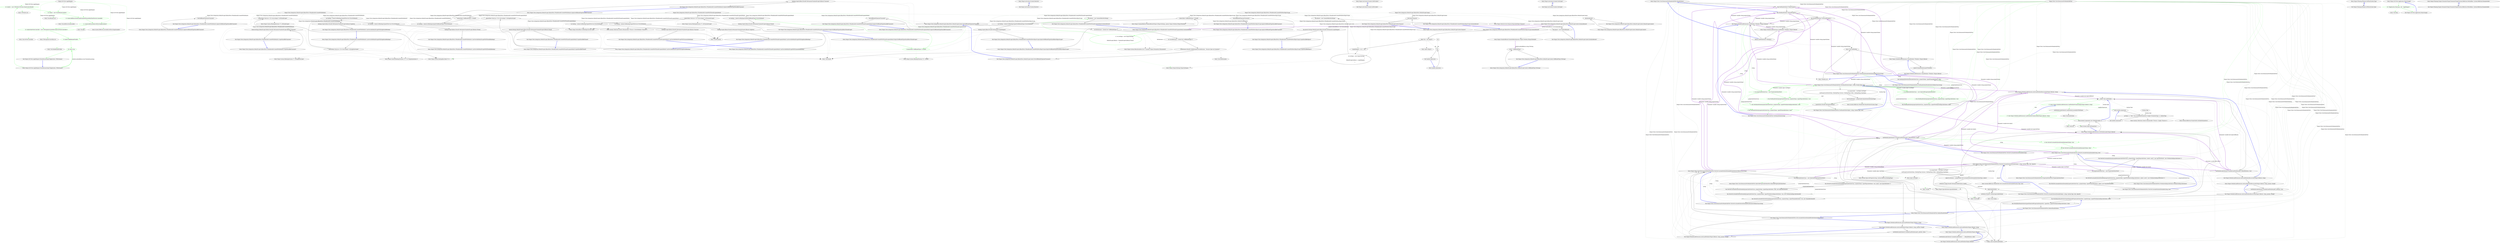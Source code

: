 digraph  {
d1 [cluster="Ninject.iOS.Tests.AppDelegate.FinishedLaunching(UIApplication, NSDictionary)", color=green, community=0, label="16: window = new UIWindow(UIScreen.MainScreen.Bounds)", span="31-31"];
d17 [label="Ninject.iOS.Tests.AppDelegate", span=""];
d0 [cluster="Ninject.iOS.Tests.AppDelegate.FinishedLaunching(UIApplication, NSDictionary)", label="Entry Ninject.iOS.Tests.AppDelegate.FinishedLaunching(UIApplication, NSDictionary)", span="28-28"];
d2 [cluster="Ninject.iOS.Tests.AppDelegate.FinishedLaunching(UIApplication, NSDictionary)", color=green, community=0, label="10: runner = new TouchRunner(window)", span="32-32"];
d9 [cluster="UIWindow.cstr", label="Entry UIWindow.cstr", span=""];
d3 [cluster="Ninject.iOS.Tests.AppDelegate.FinishedLaunching(UIApplication, NSDictionary)", color=green, community=0, label="13: runner.AddExecutionAssembly(typeof(ExtensibilityPointFactory).Assembly)", span="35-35"];
d10 [cluster="TouchRunner.cstr", label="Entry TouchRunner.cstr", span=""];
d4 [cluster="Ninject.iOS.Tests.AppDelegate.FinishedLaunching(UIApplication, NSDictionary)", color=green, community=0, label="11: runner.Add(Assembly.GetExecutingAssembly())", span="38-38"];
d11 [cluster="Unk.AddExecutionAssembly", label="Entry Unk.AddExecutionAssembly", span=""];
d5 [cluster="Ninject.iOS.Tests.AppDelegate.FinishedLaunching(UIApplication, NSDictionary)", color=green, community=0, label="23: window.RootViewController = new UINavigationController(runner.GetViewController())", span="51-51"];
d12 [cluster="System.Reflection.Assembly.GetExecutingAssembly()", label="Entry System.Reflection.Assembly.GetExecutingAssembly()", span="0-0"];
d13 [cluster="Unk.Add", label="Entry Unk.Add", span=""];
d6 [cluster="Ninject.iOS.Tests.AppDelegate.FinishedLaunching(UIApplication, NSDictionary)", color=green, community=0, label="9: window.MakeKeyAndVisible()", span="54-54"];
d14 [cluster="UINavigationController.cstr", label="Entry UINavigationController.cstr", span=""];
d15 [cluster="Unk.GetViewController", label="Entry Unk.GetViewController", span=""];
d7 [cluster="Ninject.iOS.Tests.AppDelegate.FinishedLaunching(UIApplication, NSDictionary)", color=green, community=0, label="28: return true;", span="56-56"];
d16 [cluster="Unk.MakeKeyAndVisible", label="Entry Unk.MakeKeyAndVisible", span=""];
d8 [cluster="Ninject.iOS.Tests.AppDelegate.FinishedLaunching(UIApplication, NSDictionary)", label="Exit Ninject.iOS.Tests.AppDelegate.FinishedLaunching(UIApplication, NSDictionary)", span="28-28"];
m1_38 [cluster="Ninject.Syntax.IBindingInSyntax<T>.InThreadScope()", file="DefaultScopeCallbackTests.cs", label="Entry Ninject.Syntax.IBindingInSyntax<T>.InThreadScope()", span="54-54"];
m1_62 [cluster="Ninject.Tests.Integration.DefaultScopeCallbackTests.WhenKernelIsCreatedWithNewObjectScope.InitializeKernel()", file="DefaultScopeCallbackTests.cs", label="Entry Ninject.Tests.Integration.DefaultScopeCallbackTests.WhenKernelIsCreatedWithNewObjectScope.InitializeKernel()", span="115-115"];
m1_63 [cluster="Ninject.Tests.Integration.DefaultScopeCallbackTests.WhenKernelIsCreatedWithNewObjectScope.InitializeKernel()", file="DefaultScopeCallbackTests.cs", label="object obj = new object()", span="117-117"];
m1_64 [cluster="Ninject.Tests.Integration.DefaultScopeCallbackTests.WhenKernelIsCreatedWithNewObjectScope.InitializeKernel()", file="DefaultScopeCallbackTests.cs", label="scopeDelegate = ctx => obj", span="118-118"];
m1_65 [cluster="Ninject.Tests.Integration.DefaultScopeCallbackTests.WhenKernelIsCreatedWithNewObjectScope.InitializeKernel()", file="DefaultScopeCallbackTests.cs", label="var settings = new NinjectSettings\r\n                           {\r\n                               DefaultScopeCallback = scopeDelegate\r\n                           }", span="119-122"];
m1_66 [cluster="Ninject.Tests.Integration.DefaultScopeCallbackTests.WhenKernelIsCreatedWithNewObjectScope.InitializeKernel()", file="DefaultScopeCallbackTests.cs", label="this.kernel = new StandardKernel(settings)", span="123-123"];
m1_67 [cluster="Ninject.Tests.Integration.DefaultScopeCallbackTests.WhenKernelIsCreatedWithNewObjectScope.InitializeKernel()", file="DefaultScopeCallbackTests.cs", label="Exit Ninject.Tests.Integration.DefaultScopeCallbackTests.WhenKernelIsCreatedWithNewObjectScope.InitializeKernel()", span="115-115"];
m1_84 [cluster="Ninject.Syntax.IBindingInSyntax<T>.InTransientScope()", file="DefaultScopeCallbackTests.cs", label="Entry Ninject.Syntax.IBindingInSyntax<T>.InTransientScope()", span="47-47"];
m1_7 [cluster="Ninject.Infrastructure.Disposal.DisposableObject.Dispose()", file="DefaultScopeCallbackTests.cs", label="Entry Ninject.Infrastructure.Disposal.DisposableObject.Dispose()", span="28-28"];
m1_4 [cluster="Ninject.Tests.Integration.DefaultScopeCallbackTests.DefaultScopeContext.Dispose()", file="DefaultScopeCallbackTests.cs", label="Entry Ninject.Tests.Integration.DefaultScopeCallbackTests.DefaultScopeContext.Dispose()", span="22-22"];
m1_5 [cluster="Ninject.Tests.Integration.DefaultScopeCallbackTests.DefaultScopeContext.Dispose()", file="DefaultScopeCallbackTests.cs", label="this.kernel.Dispose()", span="24-24"];
m1_6 [cluster="Ninject.Tests.Integration.DefaultScopeCallbackTests.DefaultScopeContext.Dispose()", file="DefaultScopeCallbackTests.cs", label="Exit Ninject.Tests.Integration.DefaultScopeCallbackTests.DefaultScopeContext.Dispose()", span="22-22"];
m1_17 [cluster="Unk.Should", file="DefaultScopeCallbackTests.cs", label="Entry Unk.Should", span=""];
m1_45 [cluster="Ninject.Tests.Integration.DefaultScopeCallbackTests.WhenKernelIsCreatedWithDefaults.ExplicitSelfBindedTypeShouldBeTransient()", file="DefaultScopeCallbackTests.cs", label="Entry Ninject.Tests.Integration.DefaultScopeCallbackTests.WhenKernelIsCreatedWithDefaults.ExplicitSelfBindedTypeShouldBeTransient()", span="83-83"];
m1_46 [cluster="Ninject.Tests.Integration.DefaultScopeCallbackTests.WhenKernelIsCreatedWithDefaults.ExplicitSelfBindedTypeShouldBeTransient()", file="DefaultScopeCallbackTests.cs", label="kernel.Bind<SelfBindedType>().ToSelf()", span="85-85"];
m1_47 [cluster="Ninject.Tests.Integration.DefaultScopeCallbackTests.WhenKernelIsCreatedWithDefaults.ExplicitSelfBindedTypeShouldBeTransient()", file="DefaultScopeCallbackTests.cs", label="var binding = kernel.GetBindings(typeof(SelfBindedType)).FirstOrDefault()", span="86-86"];
m1_48 [cluster="Ninject.Tests.Integration.DefaultScopeCallbackTests.WhenKernelIsCreatedWithDefaults.ExplicitSelfBindedTypeShouldBeTransient()", file="DefaultScopeCallbackTests.cs", label="binding.ScopeCallback.Should().BeSameAs(StandardScopeCallbacks.Transient)", span="87-87"];
m1_49 [cluster="Ninject.Tests.Integration.DefaultScopeCallbackTests.WhenKernelIsCreatedWithDefaults.ExplicitSelfBindedTypeShouldBeTransient()", file="DefaultScopeCallbackTests.cs", label="Exit Ninject.Tests.Integration.DefaultScopeCallbackTests.WhenKernelIsCreatedWithDefaults.ExplicitSelfBindedTypeShouldBeTransient()", span="83-83"];
m1_19 [cluster="Ninject.Tests.Integration.DefaultScopeCallbackTests.DefaultScopeContext.SelfBindedType.ToString()", file="DefaultScopeCallbackTests.cs", label="Entry Ninject.Tests.Integration.DefaultScopeCallbackTests.DefaultScopeContext.SelfBindedType.ToString()", span="45-45"];
m1_20 [cluster="Ninject.Tests.Integration.DefaultScopeCallbackTests.DefaultScopeContext.SelfBindedType.ToString()", file="DefaultScopeCallbackTests.cs", label="return ''SelfBindedType'';", span="47-47"];
m1_21 [cluster="Ninject.Tests.Integration.DefaultScopeCallbackTests.DefaultScopeContext.SelfBindedType.ToString()", file="DefaultScopeCallbackTests.cs", label="Exit Ninject.Tests.Integration.DefaultScopeCallbackTests.DefaultScopeContext.SelfBindedType.ToString()", span="45-45"];
m1_28 [cluster="Ninject.Syntax.IBindingToSyntax<T1>.To<TImplementation>()", file="DefaultScopeCallbackTests.cs", label="Entry Ninject.Syntax.IBindingToSyntax<T1>.To<TImplementation>()", span="48-48"];
m1_11 [cluster="Ninject.Tests.Integration.DefaultScopeCallbackTests.DefaultScopeContext.TestSelfBindedTypesAreTransient()", file="DefaultScopeCallbackTests.cs", label="Entry Ninject.Tests.Integration.DefaultScopeCallbackTests.DefaultScopeContext.TestSelfBindedTypesAreTransient()", span="32-32"];
m1_12 [cluster="Ninject.Tests.Integration.DefaultScopeCallbackTests.DefaultScopeContext.TestSelfBindedTypesAreTransient()", file="DefaultScopeCallbackTests.cs", label="var firstInstance = kernel.Get<SelfBindedType>()", span="34-34"];
m1_13 [cluster="Ninject.Tests.Integration.DefaultScopeCallbackTests.DefaultScopeContext.TestSelfBindedTypesAreTransient()", file="DefaultScopeCallbackTests.cs", label="var secondInstance = kernel.Get<SelfBindedType>()", span="35-35"];
m1_14 [cluster="Ninject.Tests.Integration.DefaultScopeCallbackTests.DefaultScopeContext.TestSelfBindedTypesAreTransient()", file="DefaultScopeCallbackTests.cs", label="firstInstance.Should().NotBeSameAs(secondInstance, ''because types are transient'')", span="36-36"];
m1_15 [cluster="Ninject.Tests.Integration.DefaultScopeCallbackTests.DefaultScopeContext.TestSelfBindedTypesAreTransient()", file="DefaultScopeCallbackTests.cs", label="Exit Ninject.Tests.Integration.DefaultScopeCallbackTests.DefaultScopeContext.TestSelfBindedTypesAreTransient()", span="32-32"];
m1_18 [cluster="Unk.NotBeSameAs", file="DefaultScopeCallbackTests.cs", label="Entry Unk.NotBeSameAs", span=""];
m1_79 [cluster="Ninject.Tests.Integration.DefaultScopeCallbackTests.WhenKernelIsCreatedWithThreadScopeAsDefault.CanOverrideDefaultScopeWithTransientInBinding()", file="DefaultScopeCallbackTests.cs", label="Entry Ninject.Tests.Integration.DefaultScopeCallbackTests.WhenKernelIsCreatedWithThreadScopeAsDefault.CanOverrideDefaultScopeWithTransientInBinding()", span="138-138"];
m1_80 [cluster="Ninject.Tests.Integration.DefaultScopeCallbackTests.WhenKernelIsCreatedWithThreadScopeAsDefault.CanOverrideDefaultScopeWithTransientInBinding()", file="DefaultScopeCallbackTests.cs", label="kernel.Bind<IService>().To<ServiceImpl>().InTransientScope()", span="140-140"];
m1_81 [cluster="Ninject.Tests.Integration.DefaultScopeCallbackTests.WhenKernelIsCreatedWithThreadScopeAsDefault.CanOverrideDefaultScopeWithTransientInBinding()", file="DefaultScopeCallbackTests.cs", label="var binding = kernel.GetBindings(typeof(IService)).FirstOrDefault()", span="141-141"];
m1_82 [cluster="Ninject.Tests.Integration.DefaultScopeCallbackTests.WhenKernelIsCreatedWithThreadScopeAsDefault.CanOverrideDefaultScopeWithTransientInBinding()", file="DefaultScopeCallbackTests.cs", label="binding.ScopeCallback.Should().BeSameAs(StandardScopeCallbacks.Transient)", span="142-142"];
m1_83 [cluster="Ninject.Tests.Integration.DefaultScopeCallbackTests.WhenKernelIsCreatedWithThreadScopeAsDefault.CanOverrideDefaultScopeWithTransientInBinding()", file="DefaultScopeCallbackTests.cs", label="Exit Ninject.Tests.Integration.DefaultScopeCallbackTests.WhenKernelIsCreatedWithThreadScopeAsDefault.CanOverrideDefaultScopeWithTransientInBinding()", span="138-138"];
m1_31 [cluster="System.Collections.Generic.IEnumerable<TSource>.FirstOrDefault<TSource>()", file="DefaultScopeCallbackTests.cs", label="Entry System.Collections.Generic.IEnumerable<TSource>.FirstOrDefault<TSource>()", span="0-0"];
m1_29 [cluster="Ninject.Syntax.IBindingInSyntax<T>.InSingletonScope()", file="DefaultScopeCallbackTests.cs", label="Entry Ninject.Syntax.IBindingInSyntax<T>.InSingletonScope()", span="40-40"];
m1_27 [cluster="Ninject.Syntax.BindingRoot.Bind<T>()", file="DefaultScopeCallbackTests.cs", label="Entry Ninject.Syntax.BindingRoot.Bind<T>()", span="49-49"];
m1_22 [cluster="Ninject.Tests.Integration.DefaultScopeCallbackTests.WhenKernelIsCreatedWithDefaults.CanOverrideDefaultScopeWithSingletonInBinding()", file="DefaultScopeCallbackTests.cs", label="Entry Ninject.Tests.Integration.DefaultScopeCallbackTests.WhenKernelIsCreatedWithDefaults.CanOverrideDefaultScopeWithSingletonInBinding()", span="55-55"];
m1_23 [cluster="Ninject.Tests.Integration.DefaultScopeCallbackTests.WhenKernelIsCreatedWithDefaults.CanOverrideDefaultScopeWithSingletonInBinding()", file="DefaultScopeCallbackTests.cs", label="kernel.Bind<IService>().To<ServiceImpl>().InSingletonScope()", span="57-57"];
m1_24 [cluster="Ninject.Tests.Integration.DefaultScopeCallbackTests.WhenKernelIsCreatedWithDefaults.CanOverrideDefaultScopeWithSingletonInBinding()", file="DefaultScopeCallbackTests.cs", label="var binding = kernel.GetBindings(typeof(IService)).FirstOrDefault()", span="58-58"];
m1_25 [cluster="Ninject.Tests.Integration.DefaultScopeCallbackTests.WhenKernelIsCreatedWithDefaults.CanOverrideDefaultScopeWithSingletonInBinding()", file="DefaultScopeCallbackTests.cs", label="binding.ScopeCallback.Should().BeSameAs(StandardScopeCallbacks.Singleton)", span="59-59"];
m1_26 [cluster="Ninject.Tests.Integration.DefaultScopeCallbackTests.WhenKernelIsCreatedWithDefaults.CanOverrideDefaultScopeWithSingletonInBinding()", file="DefaultScopeCallbackTests.cs", label="Exit Ninject.Tests.Integration.DefaultScopeCallbackTests.WhenKernelIsCreatedWithDefaults.CanOverrideDefaultScopeWithSingletonInBinding()", span="55-55"];
m1_42 [cluster="Ninject.Tests.Integration.DefaultScopeCallbackTests.WhenKernelIsCreatedWithDefaults.ImplicitSelfBindedTypeShouldBeTransient()", file="DefaultScopeCallbackTests.cs", label="Entry Ninject.Tests.Integration.DefaultScopeCallbackTests.WhenKernelIsCreatedWithDefaults.ImplicitSelfBindedTypeShouldBeTransient()", span="77-77"];
m1_43 [cluster="Ninject.Tests.Integration.DefaultScopeCallbackTests.WhenKernelIsCreatedWithDefaults.ImplicitSelfBindedTypeShouldBeTransient()", file="DefaultScopeCallbackTests.cs", label="TestSelfBindedTypesAreTransient()", span="79-79"];
m1_44 [cluster="Ninject.Tests.Integration.DefaultScopeCallbackTests.WhenKernelIsCreatedWithDefaults.ImplicitSelfBindedTypeShouldBeTransient()", file="DefaultScopeCallbackTests.cs", label="Exit Ninject.Tests.Integration.DefaultScopeCallbackTests.WhenKernelIsCreatedWithDefaults.ImplicitSelfBindedTypeShouldBeTransient()", span="77-77"];
m1_74 [cluster="Ninject.Tests.Integration.DefaultScopeCallbackTests.WhenKernelIsCreatedWithThreadScopeAsDefault.CanOverrideDefaultScopeWithSingletonInBinding()", file="DefaultScopeCallbackTests.cs", label="Entry Ninject.Tests.Integration.DefaultScopeCallbackTests.WhenKernelIsCreatedWithThreadScopeAsDefault.CanOverrideDefaultScopeWithSingletonInBinding()", span="130-130"];
m1_75 [cluster="Ninject.Tests.Integration.DefaultScopeCallbackTests.WhenKernelIsCreatedWithThreadScopeAsDefault.CanOverrideDefaultScopeWithSingletonInBinding()", file="DefaultScopeCallbackTests.cs", label="kernel.Bind<IService>().To<ServiceImpl>().InSingletonScope()", span="132-132"];
m1_76 [cluster="Ninject.Tests.Integration.DefaultScopeCallbackTests.WhenKernelIsCreatedWithThreadScopeAsDefault.CanOverrideDefaultScopeWithSingletonInBinding()", file="DefaultScopeCallbackTests.cs", label="var binding = kernel.GetBindings(typeof(IService)).FirstOrDefault()", span="133-133"];
m1_77 [cluster="Ninject.Tests.Integration.DefaultScopeCallbackTests.WhenKernelIsCreatedWithThreadScopeAsDefault.CanOverrideDefaultScopeWithSingletonInBinding()", file="DefaultScopeCallbackTests.cs", label="binding.ScopeCallback.Should().BeSameAs(StandardScopeCallbacks.Singleton)", span="134-134"];
m1_78 [cluster="Ninject.Tests.Integration.DefaultScopeCallbackTests.WhenKernelIsCreatedWithThreadScopeAsDefault.CanOverrideDefaultScopeWithSingletonInBinding()", file="DefaultScopeCallbackTests.cs", label="Exit Ninject.Tests.Integration.DefaultScopeCallbackTests.WhenKernelIsCreatedWithThreadScopeAsDefault.CanOverrideDefaultScopeWithSingletonInBinding()", span="130-130"];
m1_68 [cluster="object.Object()", file="DefaultScopeCallbackTests.cs", label="Entry object.Object()", span="0-0"];
m1_57 [cluster="Ninject.Tests.Integration.DefaultScopeCallbackTests.WhenKernelIsCreatedWithNewObjectScope.ExplicitSelfBindedTypeShouldHaveObjectScope()", file="DefaultScopeCallbackTests.cs", label="Entry Ninject.Tests.Integration.DefaultScopeCallbackTests.WhenKernelIsCreatedWithNewObjectScope.ExplicitSelfBindedTypeShouldHaveObjectScope()", span="108-108"];
m1_58 [cluster="Ninject.Tests.Integration.DefaultScopeCallbackTests.WhenKernelIsCreatedWithNewObjectScope.ExplicitSelfBindedTypeShouldHaveObjectScope()", file="DefaultScopeCallbackTests.cs", label="kernel.Bind<SelfBindedType>().ToSelf()", span="110-110"];
m1_59 [cluster="Ninject.Tests.Integration.DefaultScopeCallbackTests.WhenKernelIsCreatedWithNewObjectScope.ExplicitSelfBindedTypeShouldHaveObjectScope()", file="DefaultScopeCallbackTests.cs", label="var binding = kernel.GetBindings(typeof(SelfBindedType)).FirstOrDefault()", span="111-111"];
m1_60 [cluster="Ninject.Tests.Integration.DefaultScopeCallbackTests.WhenKernelIsCreatedWithNewObjectScope.ExplicitSelfBindedTypeShouldHaveObjectScope()", file="DefaultScopeCallbackTests.cs", label="binding.ScopeCallback.Should().BeSameAs(scopeDelegate)", span="112-112"];
m1_61 [cluster="Ninject.Tests.Integration.DefaultScopeCallbackTests.WhenKernelIsCreatedWithNewObjectScope.ExplicitSelfBindedTypeShouldHaveObjectScope()", file="DefaultScopeCallbackTests.cs", label="Exit Ninject.Tests.Integration.DefaultScopeCallbackTests.WhenKernelIsCreatedWithNewObjectScope.ExplicitSelfBindedTypeShouldHaveObjectScope()", span="108-108"];
m1_10 [cluster="Ninject.StandardKernel.StandardKernel(params Ninject.Modules.INinjectModule[])", file="DefaultScopeCallbackTests.cs", label="Entry Ninject.StandardKernel.StandardKernel(params Ninject.Modules.INinjectModule[])", span="45-45"];
m1_0 [cluster="Ninject.Tests.Integration.DefaultScopeCallbackTests.DefaultScopeContext.DefaultScopeContext()", file="DefaultScopeCallbackTests.cs", label="Entry Ninject.Tests.Integration.DefaultScopeCallbackTests.DefaultScopeContext.DefaultScopeContext()", span="17-17"];
m1_1 [cluster="Ninject.Tests.Integration.DefaultScopeCallbackTests.DefaultScopeContext.DefaultScopeContext()", file="DefaultScopeCallbackTests.cs", label="InitializeKernel()", span="19-19"];
m1_2 [cluster="Ninject.Tests.Integration.DefaultScopeCallbackTests.DefaultScopeContext.DefaultScopeContext()", file="DefaultScopeCallbackTests.cs", label="Exit Ninject.Tests.Integration.DefaultScopeCallbackTests.DefaultScopeContext.DefaultScopeContext()", span="17-17"];
m1_3 [cluster="Ninject.Tests.Integration.DefaultScopeCallbackTests.DefaultScopeContext.InitializeKernel()", file="DefaultScopeCallbackTests.cs", label="Entry Ninject.Tests.Integration.DefaultScopeCallbackTests.DefaultScopeContext.InitializeKernel()", span="27-27"];
m1_8 [cluster="Ninject.Tests.Integration.DefaultScopeCallbackTests.DefaultScopeContext.InitializeKernel()", file="DefaultScopeCallbackTests.cs", label="this.kernel = new StandardKernel()", span="29-29"];
m1_9 [cluster="Ninject.Tests.Integration.DefaultScopeCallbackTests.DefaultScopeContext.InitializeKernel()", file="DefaultScopeCallbackTests.cs", label="Exit Ninject.Tests.Integration.DefaultScopeCallbackTests.DefaultScopeContext.InitializeKernel()", span="27-27"];
m1_16 [cluster="Ninject.Syntax.IResolutionRoot.Get<T>(params Ninject.Parameters.IParameter[])", file="DefaultScopeCallbackTests.cs", label="Entry Ninject.Syntax.IResolutionRoot.Get<T>(params Ninject.Parameters.IParameter[])", span="34-34"];
m1_70 [cluster="Ninject.StandardKernel.StandardKernel(Ninject.INinjectSettings, params Ninject.Modules.INinjectModule[])", file="DefaultScopeCallbackTests.cs", label="Entry Ninject.StandardKernel.StandardKernel(Ninject.INinjectSettings, params Ninject.Modules.INinjectModule[])", span="54-54"];
m1_85 [cluster="Ninject.Tests.Integration.DefaultScopeCallbackTests.WhenKernelIsCreatedWithThreadScopeAsDefault.ScopeShouldBeThread()", file="DefaultScopeCallbackTests.cs", label="Entry Ninject.Tests.Integration.DefaultScopeCallbackTests.WhenKernelIsCreatedWithThreadScopeAsDefault.ScopeShouldBeThread()", span="146-146"];
m1_86 [cluster="Ninject.Tests.Integration.DefaultScopeCallbackTests.WhenKernelIsCreatedWithThreadScopeAsDefault.ScopeShouldBeThread()", file="DefaultScopeCallbackTests.cs", label="kernel.Settings.DefaultScopeCallback.Should().BeSameAs(StandardScopeCallbacks.Thread)", span="148-148"];
m1_87 [cluster="Ninject.Tests.Integration.DefaultScopeCallbackTests.WhenKernelIsCreatedWithThreadScopeAsDefault.ScopeShouldBeThread()", file="DefaultScopeCallbackTests.cs", label="Exit Ninject.Tests.Integration.DefaultScopeCallbackTests.WhenKernelIsCreatedWithThreadScopeAsDefault.ScopeShouldBeThread()", span="146-146"];
m1_32 [cluster="Unk.BeSameAs", file="DefaultScopeCallbackTests.cs", label="Entry Unk.BeSameAs", span=""];
m1_71 [cluster="lambda expression", file="DefaultScopeCallbackTests.cs", label="Entry lambda expression", span="118-118"];
m1_72 [cluster="lambda expression", file="DefaultScopeCallbackTests.cs", label=obj, span="118-118"];
m1_73 [cluster="lambda expression", file="DefaultScopeCallbackTests.cs", label="Exit lambda expression", span="118-118"];
m1_54 [cluster="Ninject.Tests.Integration.DefaultScopeCallbackTests.WhenKernelIsCreatedWithNewObjectScope.ImplicitSelfBindedTypeShouldBeTransient()", file="DefaultScopeCallbackTests.cs", label="Entry Ninject.Tests.Integration.DefaultScopeCallbackTests.WhenKernelIsCreatedWithNewObjectScope.ImplicitSelfBindedTypeShouldBeTransient()", span="102-102"];
m1_55 [cluster="Ninject.Tests.Integration.DefaultScopeCallbackTests.WhenKernelIsCreatedWithNewObjectScope.ImplicitSelfBindedTypeShouldBeTransient()", file="DefaultScopeCallbackTests.cs", label="TestSelfBindedTypesAreTransient()", span="104-104"];
m1_56 [cluster="Ninject.Tests.Integration.DefaultScopeCallbackTests.WhenKernelIsCreatedWithNewObjectScope.ImplicitSelfBindedTypeShouldBeTransient()", file="DefaultScopeCallbackTests.cs", label="Exit Ninject.Tests.Integration.DefaultScopeCallbackTests.WhenKernelIsCreatedWithNewObjectScope.ImplicitSelfBindedTypeShouldBeTransient()", span="102-102"];
m1_30 [cluster="Ninject.KernelBase.GetBindings(System.Type)", file="DefaultScopeCallbackTests.cs", label="Entry Ninject.KernelBase.GetBindings(System.Type)", span="464-464"];
m1_91 [cluster="Ninject.Tests.Integration.DefaultScopeCallbackTests.WhenKernelIsCreatedWithThreadScopeAsDefault.ExplicitSelfBindedTypeShouldHaveThreadScope()", file="DefaultScopeCallbackTests.cs", label="Entry Ninject.Tests.Integration.DefaultScopeCallbackTests.WhenKernelIsCreatedWithThreadScopeAsDefault.ExplicitSelfBindedTypeShouldHaveThreadScope()", span="158-158"];
m1_92 [cluster="Ninject.Tests.Integration.DefaultScopeCallbackTests.WhenKernelIsCreatedWithThreadScopeAsDefault.ExplicitSelfBindedTypeShouldHaveThreadScope()", color=green, community=0, file="DefaultScopeCallbackTests.cs", label="5: kernel.Bind<SelfBindedType>().ToSelf()", span="160-160"];
m1_93 [cluster="Ninject.Tests.Integration.DefaultScopeCallbackTests.WhenKernelIsCreatedWithThreadScopeAsDefault.ExplicitSelfBindedTypeShouldHaveThreadScope()", file="DefaultScopeCallbackTests.cs", label="var binding = kernel.GetBindings(typeof(SelfBindedType)).FirstOrDefault()", span="161-161"];
m1_94 [cluster="Ninject.Tests.Integration.DefaultScopeCallbackTests.WhenKernelIsCreatedWithThreadScopeAsDefault.ExplicitSelfBindedTypeShouldHaveThreadScope()", file="DefaultScopeCallbackTests.cs", label="binding.ScopeCallback.Should().BeSameAs(StandardScopeCallbacks.Thread)", span="162-162"];
m1_95 [cluster="Ninject.Tests.Integration.DefaultScopeCallbackTests.WhenKernelIsCreatedWithThreadScopeAsDefault.ExplicitSelfBindedTypeShouldHaveThreadScope()", file="DefaultScopeCallbackTests.cs", label="Exit Ninject.Tests.Integration.DefaultScopeCallbackTests.WhenKernelIsCreatedWithThreadScopeAsDefault.ExplicitSelfBindedTypeShouldHaveThreadScope()", span="158-158"];
m1_50 [cluster="Ninject.Syntax.IBindingToSyntax<T1>.ToSelf()", file="DefaultScopeCallbackTests.cs", label="Entry Ninject.Syntax.IBindingToSyntax<T1>.ToSelf()", span="41-41"];
m1_69 [cluster="Ninject.NinjectSettings.NinjectSettings()", file="DefaultScopeCallbackTests.cs", label="Entry Ninject.NinjectSettings.NinjectSettings()", span="29-29"];
m1_33 [cluster="Ninject.Tests.Integration.DefaultScopeCallbackTests.WhenKernelIsCreatedWithDefaults.CanOverrideDefaultScopeWithThreadInBinding()", file="DefaultScopeCallbackTests.cs", label="Entry Ninject.Tests.Integration.DefaultScopeCallbackTests.WhenKernelIsCreatedWithDefaults.CanOverrideDefaultScopeWithThreadInBinding()", span="63-63"];
m1_34 [cluster="Ninject.Tests.Integration.DefaultScopeCallbackTests.WhenKernelIsCreatedWithDefaults.CanOverrideDefaultScopeWithThreadInBinding()", file="DefaultScopeCallbackTests.cs", label="kernel.Bind<IService>().To<ServiceImpl>().InThreadScope()", span="65-65"];
m1_35 [cluster="Ninject.Tests.Integration.DefaultScopeCallbackTests.WhenKernelIsCreatedWithDefaults.CanOverrideDefaultScopeWithThreadInBinding()", file="DefaultScopeCallbackTests.cs", label="var binding = kernel.GetBindings(typeof(IService)).FirstOrDefault()", span="66-66"];
m1_36 [cluster="Ninject.Tests.Integration.DefaultScopeCallbackTests.WhenKernelIsCreatedWithDefaults.CanOverrideDefaultScopeWithThreadInBinding()", file="DefaultScopeCallbackTests.cs", label="binding.ScopeCallback.Should().BeSameAs(StandardScopeCallbacks.Thread)", span="67-67"];
m1_37 [cluster="Ninject.Tests.Integration.DefaultScopeCallbackTests.WhenKernelIsCreatedWithDefaults.CanOverrideDefaultScopeWithThreadInBinding()", file="DefaultScopeCallbackTests.cs", label="Exit Ninject.Tests.Integration.DefaultScopeCallbackTests.WhenKernelIsCreatedWithDefaults.CanOverrideDefaultScopeWithThreadInBinding()", span="63-63"];
m1_96 [cluster="Ninject.Tests.Integration.DefaultScopeCallbackTests.WhenKernelIsCreatedWithThreadScopeAsDefault.InitializeKernel()", file="DefaultScopeCallbackTests.cs", label="Entry Ninject.Tests.Integration.DefaultScopeCallbackTests.WhenKernelIsCreatedWithThreadScopeAsDefault.InitializeKernel()", span="165-165"];
m1_97 [cluster="Ninject.Tests.Integration.DefaultScopeCallbackTests.WhenKernelIsCreatedWithThreadScopeAsDefault.InitializeKernel()", color=green, community=0, file="DefaultScopeCallbackTests.cs", label="12: var settings = new NinjectSettings\r\n                           {\r\n                               DefaultScopeCallback = StandardScopeCallbacks.Thread\r\n                           }", span="167-170"];
m1_98 [cluster="Ninject.Tests.Integration.DefaultScopeCallbackTests.WhenKernelIsCreatedWithThreadScopeAsDefault.InitializeKernel()", file="DefaultScopeCallbackTests.cs", label="this.kernel = new StandardKernel(settings)", span="171-171"];
m1_99 [cluster="Ninject.Tests.Integration.DefaultScopeCallbackTests.WhenKernelIsCreatedWithThreadScopeAsDefault.InitializeKernel()", file="DefaultScopeCallbackTests.cs", label="Exit Ninject.Tests.Integration.DefaultScopeCallbackTests.WhenKernelIsCreatedWithThreadScopeAsDefault.InitializeKernel()", span="165-165"];
m1_39 [cluster="Ninject.Tests.Integration.DefaultScopeCallbackTests.WhenKernelIsCreatedWithDefaults.ScopeShouldBeTransient()", file="DefaultScopeCallbackTests.cs", label="Entry Ninject.Tests.Integration.DefaultScopeCallbackTests.WhenKernelIsCreatedWithDefaults.ScopeShouldBeTransient()", span="71-71"];
m1_40 [cluster="Ninject.Tests.Integration.DefaultScopeCallbackTests.WhenKernelIsCreatedWithDefaults.ScopeShouldBeTransient()", file="DefaultScopeCallbackTests.cs", label="kernel.Settings.DefaultScopeCallback.Should().BeSameAs(StandardScopeCallbacks.Transient)", span="73-73"];
m1_41 [cluster="Ninject.Tests.Integration.DefaultScopeCallbackTests.WhenKernelIsCreatedWithDefaults.ScopeShouldBeTransient()", file="DefaultScopeCallbackTests.cs", label="Exit Ninject.Tests.Integration.DefaultScopeCallbackTests.WhenKernelIsCreatedWithDefaults.ScopeShouldBeTransient()", span="71-71"];
m1_88 [cluster="Ninject.Tests.Integration.DefaultScopeCallbackTests.WhenKernelIsCreatedWithThreadScopeAsDefault.ImplicitSelfBindedTypeShouldBeTransient()", file="DefaultScopeCallbackTests.cs", label="Entry Ninject.Tests.Integration.DefaultScopeCallbackTests.WhenKernelIsCreatedWithThreadScopeAsDefault.ImplicitSelfBindedTypeShouldBeTransient()", span="152-152"];
m1_89 [cluster="Ninject.Tests.Integration.DefaultScopeCallbackTests.WhenKernelIsCreatedWithThreadScopeAsDefault.ImplicitSelfBindedTypeShouldBeTransient()", file="DefaultScopeCallbackTests.cs", label="TestSelfBindedTypesAreTransient()", span="154-154"];
m1_90 [cluster="Ninject.Tests.Integration.DefaultScopeCallbackTests.WhenKernelIsCreatedWithThreadScopeAsDefault.ImplicitSelfBindedTypeShouldBeTransient()", file="DefaultScopeCallbackTests.cs", label="Exit Ninject.Tests.Integration.DefaultScopeCallbackTests.WhenKernelIsCreatedWithThreadScopeAsDefault.ImplicitSelfBindedTypeShouldBeTransient()", span="152-152"];
m1_51 [cluster="Ninject.Tests.Integration.DefaultScopeCallbackTests.WhenKernelIsCreatedWithNewObjectScope.ScopeShouldBeObject()", file="DefaultScopeCallbackTests.cs", label="Entry Ninject.Tests.Integration.DefaultScopeCallbackTests.WhenKernelIsCreatedWithNewObjectScope.ScopeShouldBeObject()", span="96-96"];
m1_52 [cluster="Ninject.Tests.Integration.DefaultScopeCallbackTests.WhenKernelIsCreatedWithNewObjectScope.ScopeShouldBeObject()", file="DefaultScopeCallbackTests.cs", label="this.kernel.Settings.DefaultScopeCallback.Should().BeSameAs(scopeDelegate)", span="98-98"];
m1_53 [cluster="Ninject.Tests.Integration.DefaultScopeCallbackTests.WhenKernelIsCreatedWithNewObjectScope.ScopeShouldBeObject()", file="DefaultScopeCallbackTests.cs", label="Exit Ninject.Tests.Integration.DefaultScopeCallbackTests.WhenKernelIsCreatedWithNewObjectScope.ScopeShouldBeObject()", span="96-96"];
m1_100 [file="DefaultScopeCallbackTests.cs", label="Ninject.Tests.Integration.DefaultScopeCallbackTests.DefaultScopeContext", span=""];
m1_101 [file="DefaultScopeCallbackTests.cs", label="Ninject.Tests.Integration.DefaultScopeCallbackTests.WhenKernelIsCreatedWithDefaults", span=""];
m1_102 [file="DefaultScopeCallbackTests.cs", label="Ninject.Tests.Integration.DefaultScopeCallbackTests.WhenKernelIsCreatedWithNewObjectScope", span=""];
m1_103 [file="DefaultScopeCallbackTests.cs", label=obj, span=""];
m1_104 [file="DefaultScopeCallbackTests.cs", label="Ninject.Tests.Integration.DefaultScopeCallbackTests.WhenKernelIsCreatedWithThreadScopeAsDefault", span=""];
m2_4 [cluster="Ninject.Activation.IContext.Resolve()", file="DynamicMethodInjectorFactory.cs", label="Entry Ninject.Activation.IContext.Resolve()", span="75-75"];
m2_5 [cluster="Ninject.Activation.IContext.Resolve()", file="DynamicMethodInjectorFactory.cs", label="Exit Ninject.Activation.IContext.Resolve()", span="75-75"];
m2_0 [cluster="Ninject.Activation.IContext.GetProvider()", file="DynamicMethodInjectorFactory.cs", label="Entry Ninject.Activation.IContext.GetProvider()", span="63-63"];
m2_1 [cluster="Ninject.Activation.IContext.GetProvider()", file="DynamicMethodInjectorFactory.cs", label="Exit Ninject.Activation.IContext.GetProvider()", span="63-63"];
m2_2 [cluster="Ninject.Activation.IContext.GetScope()", file="DynamicMethodInjectorFactory.cs", label="Entry Ninject.Activation.IContext.GetScope()", span="69-69"];
m2_3 [cluster="Ninject.Activation.IContext.GetScope()", file="DynamicMethodInjectorFactory.cs", label="Exit Ninject.Activation.IContext.GetScope()", span="69-69"];
m3_0 [cluster="Ninject.Tests.Unit.ExtensionsForMemberInfoTest.HasAttribute()", file="ExtensionsForMemberInfoTest.cs", label="Entry Ninject.Tests.Unit.ExtensionsForMemberInfoTest.HasAttribute()", span="13-13"];
m3_1 [cluster="Ninject.Tests.Unit.ExtensionsForMemberInfoTest.HasAttribute()", file="ExtensionsForMemberInfoTest.cs", label="this.TestHasAttribute(''PublicProperty'')", span="15-15"];
m3_2 [cluster="Ninject.Tests.Unit.ExtensionsForMemberInfoTest.HasAttribute()", file="ExtensionsForMemberInfoTest.cs", label="this.TestHasAttribute(''InternalProperty'')", span="16-16"];
m3_12 [cluster="Ninject.Tests.Unit.ExtensionsForMemberInfoTest.TestHasAttributeForAttributesOnBaseClass(string)", file="ExtensionsForMemberInfoTest.cs", label="Entry Ninject.Tests.Unit.ExtensionsForMemberInfoTest.TestHasAttributeForAttributesOnBaseClass(string)", span="113-113"];
m3_24 [cluster="Ninject.Tests.Unit.ExtensionsForMemberInfoTest.GetCustomAttributesExtendedForAttributesOnBaseClass()", file="ExtensionsForMemberInfoTest.cs", label="Exit Ninject.Tests.Unit.ExtensionsForMemberInfoTest.GetCustomAttributesExtendedForAttributesOnBaseClass()", span="39-39"];
m3_25 [cluster="Ninject.Tests.Unit.ExtensionsForMemberInfoTest.TestGetCustomAttributesExtendedForAttributesOnBaseClass(string)", file="ExtensionsForMemberInfoTest.cs", label="Entry Ninject.Tests.Unit.ExtensionsForMemberInfoTest.TestGetCustomAttributesExtendedForAttributesOnBaseClass(string)", span="83-83"];
m3_26 [cluster="Ninject.Tests.Unit.ExtensionsForMemberInfoTest.IndexerHasAttribute()", file="ExtensionsForMemberInfoTest.cs", label="Entry Ninject.Tests.Unit.ExtensionsForMemberInfoTest.IndexerHasAttribute()", span="47-47"];
m3_36 [cluster="Unk.LoadModules", file="ExtensionsForMemberInfoTest.cs", label="Entry Unk.LoadModules", span=""];
m3_37 [cluster="Ninject.ModuleLoadExtensions.LoadModulesFromAssembly(Ninject.IKernel, string)", color=green, community=0, file="ExtensionsForMemberInfoTest.cs", label="27: Entry Ninject.ModuleLoadExtensions.LoadModulesFromAssembly(Ninject.IKernel, string)", span="63-63"];
m3_38 [cluster="Ninject.ModuleLoadExtensions.LoadModulesFromAssembly(Ninject.IKernel, string)", file="ExtensionsForMemberInfoTest.cs", label="GetModuleLoader(kernel).LoadModules(assemblyOrFileName)", span="65-65"];
m3_39 [cluster="Ninject.ModuleLoadExtensions.LoadModulesFromAssembly(Ninject.IKernel, string)", color=green, community=0, file="ExtensionsForMemberInfoTest.cs", label="27: Exit Ninject.ModuleLoadExtensions.LoadModulesFromAssembly(Ninject.IKernel, string)", span="63-63"];
m3_40 [cluster="Ninject.ModuleLoadExtensions.GetModuleLoader(Ninject.IKernel)", file="ExtensionsForMemberInfoTest.cs", label="return kernel.Components.Get<IModuleLoader>();", span="70-70"];
m3_33 [cluster="Ninject.Tests.Unit.ExtensionsForMemberInfoTest.IndexerHasAttribute()", file="ExtensionsForMemberInfoTest.cs", label="this.TestIndexerHasAttribute(typeof(InheritedPropertyAttributeTest), typeof(string), typeof(NotInheritedInjectAttribute), false)", span="55-55"];
m3_34 [cluster="Ninject.Tests.Unit.ExtensionsForMemberInfoTest.IndexerHasAttribute()", file="ExtensionsForMemberInfoTest.cs", label="this.TestIndexerHasAttribute(typeof(InheritedPropertyAttributeTest), typeof(int), typeof(NotInheritedInjectAttribute), false)", span="56-56"];
m3_35 [cluster="Ninject.Tests.Unit.ExtensionsForMemberInfoTest.IndexerHasAttribute()", file="ExtensionsForMemberInfoTest.cs", label="Exit Ninject.Tests.Unit.ExtensionsForMemberInfoTest.IndexerHasAttribute()", span="47-47"];
m3_77 [cluster="object.GetType()", file="ExtensionsForMemberInfoTest.cs", label="Entry object.GetType()", span="0-0"];
m3_44 [cluster="Unk.Should", file="ExtensionsForMemberInfoTest.cs", label="Entry Unk.Should", span=""];
m3_70 [cluster="Ninject.Tests.Unit.ExtensionsForMemberInfoTest.InheritedPropertyAttributeTest.InheritedPropertyAttributeTest()", file="ExtensionsForMemberInfoTest.cs", label="Entry Ninject.Tests.Unit.ExtensionsForMemberInfoTest.InheritedPropertyAttributeTest.InheritedPropertyAttributeTest()", span="184-184"];
m3_62 [cluster="Ninject.Tests.Unit.ExtensionsForMemberInfoTest.NotInheritedInjectAttribute.NotInheritedInjectAttribute()", file="ExtensionsForMemberInfoTest.cs", label="Entry Ninject.Tests.Unit.ExtensionsForMemberInfoTest.NotInheritedInjectAttribute.NotInheritedInjectAttribute()", span="131-131"];
m3_13 [cluster="Ninject.ModuleLoadExtensions.AutoLoadModules(Ninject.IKernel)", file="ExtensionsForMemberInfoTest.cs", label="Entry Ninject.ModuleLoadExtensions.AutoLoadModules(Ninject.IKernel)", span="28-28"];
m3_14 [cluster="Ninject.ModuleLoadExtensions.AutoLoadModules(Ninject.IKernel)", file="ExtensionsForMemberInfoTest.cs", label="GetModuleLoader(kernel).ScanAndLoadModules(''~'', DefaultPatterns, false)", span="30-30"];
m3_15 [cluster="Ninject.ModuleLoadExtensions.AutoLoadModules(Ninject.IKernel)", file="ExtensionsForMemberInfoTest.cs", label="Exit Ninject.ModuleLoadExtensions.AutoLoadModules(Ninject.IKernel)", span="28-28"];
m3_16 [cluster="Ninject.ModuleLoadExtensions.GetModuleLoader(Ninject.IKernel)", file="ExtensionsForMemberInfoTest.cs", label="Entry Ninject.ModuleLoadExtensions.GetModuleLoader(Ninject.IKernel)", span="68-68"];
m3_17 [cluster="Unk.ScanAndLoadModules", file="ExtensionsForMemberInfoTest.cs", label="Entry Unk.ScanAndLoadModules", span=""];
m3_18 [cluster="Ninject.ModuleLoadExtensions.AutoLoadModules(Ninject.IKernel, string)", file="ExtensionsForMemberInfoTest.cs", label="Entry Ninject.ModuleLoadExtensions.AutoLoadModules(Ninject.IKernel, string)", span="33-33"];
m3_45 [cluster="Unk.Be", file="ExtensionsForMemberInfoTest.cs", label="Entry Unk.Be", span=""];
m3_7 [cluster="TModule.cstr", file="ExtensionsForMemberInfoTest.cs", label="Entry TModule.cstr", span=""];
m3_8 [cluster="Unk.LoadModule", file="ExtensionsForMemberInfoTest.cs", label="Entry Unk.LoadModule", span=""];
m3_9 [cluster="Ninject.ModuleLoadExtensions.UnloadModule<TModule>(Ninject.IKernel)", file="ExtensionsForMemberInfoTest.cs", label="Entry Ninject.ModuleLoadExtensions.UnloadModule<TModule>(Ninject.IKernel)", span="22-22"];
m3_10 [cluster="Ninject.ModuleLoadExtensions.UnloadModule<TModule>(Ninject.IKernel)", file="ExtensionsForMemberInfoTest.cs", label="kernel.UnloadModule(typeof(TModule))", span="25-25"];
m3_11 [cluster="Ninject.ModuleLoadExtensions.UnloadModule<TModule>(Ninject.IKernel)", file="ExtensionsForMemberInfoTest.cs", label="Exit Ninject.ModuleLoadExtensions.UnloadModule<TModule>(Ninject.IKernel)", span="22-22"];
m3_20 [cluster="Ninject.ModuleLoadExtensions.AutoLoadModules(Ninject.IKernel, string)", file="ExtensionsForMemberInfoTest.cs", label="Exit Ninject.ModuleLoadExtensions.AutoLoadModules(Ninject.IKernel, string)", span="33-33"];
m3_21 [cluster="Ninject.ModuleLoadExtensions.AutoLoadModules(Ninject.IKernel, string, params string[])", file="ExtensionsForMemberInfoTest.cs", label="Entry Ninject.ModuleLoadExtensions.AutoLoadModules(Ninject.IKernel, string, params string[])", span="38-38"];
m3_22 [cluster="Ninject.ModuleLoadExtensions.AutoLoadModules(Ninject.IKernel, string, params string[])", file="ExtensionsForMemberInfoTest.cs", label="GetModuleLoader(kernel).ScanAndLoadModules(path, patterns, false)", span="40-40"];
m3_23 [cluster="Ninject.ModuleLoadExtensions.AutoLoadModules(Ninject.IKernel, string, params string[])", file="ExtensionsForMemberInfoTest.cs", label="Exit Ninject.ModuleLoadExtensions.AutoLoadModules(Ninject.IKernel, string, params string[])", span="38-38"];
m3_42 [cluster="Unk.First", file="ExtensionsForMemberInfoTest.cs", label="Entry Unk.First", span=""];
m3_63 [cluster="Ninject.Tests.Unit.ExtensionsForMemberInfoTest.TestGetCustomAttributesExtended(object, string, System.Type, bool, object[])", file="ExtensionsForMemberInfoTest.cs", label="Entry Ninject.Tests.Unit.ExtensionsForMemberInfoTest.TestGetCustomAttributesExtended(object, string, System.Type, bool, object[])", span="92-92"];
m3_73 [cluster="Ninject.Tests.Unit.ExtensionsForMemberInfoTest.TestGetCustomAttributesExtended(object, string, System.Type, bool, object[])", file="ExtensionsForMemberInfoTest.cs", label="attributes.Length.Should().Be(expectedAttributes.Length)", span="98-98"];
m3_75 [cluster="Ninject.Tests.Unit.ExtensionsForMemberInfoTest.TestGetCustomAttributesExtended(object, string, System.Type, bool, object[])", file="ExtensionsForMemberInfoTest.cs", label="attributes.Should().Contain(expectedAttribute)", span="101-101"];
m3_72 [cluster="Ninject.Tests.Unit.ExtensionsForMemberInfoTest.TestGetCustomAttributesExtended(object, string, System.Type, bool, object[])", file="ExtensionsForMemberInfoTest.cs", label="object[] attributes = propertyInfo.GetCustomAttributesExtended(attributeType, inherit)", span="96-96"];
m3_74 [cluster="Ninject.Tests.Unit.ExtensionsForMemberInfoTest.TestGetCustomAttributesExtended(object, string, System.Type, bool, object[])", file="ExtensionsForMemberInfoTest.cs", label=expectedAttributes, span="99-99"];
m3_71 [cluster="Ninject.Tests.Unit.ExtensionsForMemberInfoTest.TestGetCustomAttributesExtended(object, string, System.Type, bool, object[])", file="ExtensionsForMemberInfoTest.cs", label="var propertyInfo = testObject.GetType()\r\n                .GetProperty(attributeName, BindingFlags.Instance | BindingFlags.Public | BindingFlags.NonPublic)", span="94-95"];
m3_76 [cluster="Ninject.Tests.Unit.ExtensionsForMemberInfoTest.TestGetCustomAttributesExtended(object, string, System.Type, bool, object[])", file="ExtensionsForMemberInfoTest.cs", label="Exit Ninject.Tests.Unit.ExtensionsForMemberInfoTest.TestGetCustomAttributesExtended(object, string, System.Type, bool, object[])", span="92-92"];
m3_43 [cluster="Unk.HasAttribute", file="ExtensionsForMemberInfoTest.cs", label="Entry Unk.HasAttribute", span=""];
m3_54 [cluster="Ninject.Tests.Unit.ExtensionsForMemberInfoTest.TestGetCustomAttributesExtended(string, bool)", file="ExtensionsForMemberInfoTest.cs", label="Entry Ninject.Tests.Unit.ExtensionsForMemberInfoTest.TestGetCustomAttributesExtended(string, bool)", span="75-75"];
m3_56 [cluster="Ninject.Tests.Unit.ExtensionsForMemberInfoTest.TestGetCustomAttributesExtended(string, bool)", file="ExtensionsForMemberInfoTest.cs", label="this.TestGetCustomAttributesExtended(propertyAttributeClass, propertyName, typeof(InjectAttribute), inherit, new[] { new InjectAttribute(), new NotInheritedInjectAttribute() })", span="78-78"];
m3_57 [cluster="Ninject.Tests.Unit.ExtensionsForMemberInfoTest.TestGetCustomAttributesExtended(string, bool)", file="ExtensionsForMemberInfoTest.cs", label="this.TestGetCustomAttributesExtended(propertyAttributeClass, propertyName, typeof(NotInheritedInjectAttribute), inherit, new[] { new NotInheritedInjectAttribute() })", span="79-79"];
m3_58 [cluster="Ninject.Tests.Unit.ExtensionsForMemberInfoTest.TestGetCustomAttributesExtended(string, bool)", file="ExtensionsForMemberInfoTest.cs", label="this.TestGetCustomAttributesExtended(propertyAttributeClass, propertyName, typeof(NamedAttribute), inherit, new NamedAttribute[0])", span="80-80"];
m3_55 [cluster="Ninject.Tests.Unit.ExtensionsForMemberInfoTest.TestGetCustomAttributesExtended(string, bool)", file="ExtensionsForMemberInfoTest.cs", label="var propertyAttributeClass = new PropertyAttributeTest()", span="77-77"];
m3_59 [cluster="Ninject.Tests.Unit.ExtensionsForMemberInfoTest.TestGetCustomAttributesExtended(string, bool)", file="ExtensionsForMemberInfoTest.cs", label="Exit Ninject.Tests.Unit.ExtensionsForMemberInfoTest.TestGetCustomAttributesExtended(string, bool)", span="75-75"];
m3_6 [cluster="Ninject.ModuleLoadExtensions.LoadModule<TModule>(Ninject.IKernel)", file="ExtensionsForMemberInfoTest.cs", label="Exit Ninject.ModuleLoadExtensions.LoadModule<TModule>(Ninject.IKernel)", span="16-16"];
m3_81 [cluster="Ninject.Tests.Unit.ExtensionsForMemberInfoTest.TestHasAttribute(string)", color=green, community=0, file="ExtensionsForMemberInfoTest.cs", label="1: var propertyAttributeClass = new PropertyAttributeTest()", span="107-107"];
m3_82 [cluster="Ninject.Tests.Unit.ExtensionsForMemberInfoTest.TestHasAttribute(string)", color=green, community=0, file="ExtensionsForMemberInfoTest.cs", label="1: this.TestHasAttribute(propertyAttributeClass, propertyName, typeof(InjectAttribute), true)", span="108-108"];
m3_83 [cluster="Ninject.Tests.Unit.ExtensionsForMemberInfoTest.TestHasAttribute(string)", color=green, community=0, file="ExtensionsForMemberInfoTest.cs", label="1: this.TestHasAttribute(propertyAttributeClass, propertyName, typeof(NotInheritedInjectAttribute), true)", span="109-109"];
m3_84 [cluster="Ninject.Tests.Unit.ExtensionsForMemberInfoTest.TestHasAttribute(string)", color=green, community=0, file="ExtensionsForMemberInfoTest.cs", label="1: this.TestHasAttribute(propertyAttributeClass, propertyName, typeof(NamedAttribute), false)", span="110-110"];
m3_85 [cluster="Ninject.Tests.Unit.ExtensionsForMemberInfoTest.TestHasAttribute(string)", file="ExtensionsForMemberInfoTest.cs", label="Exit Ninject.Tests.Unit.ExtensionsForMemberInfoTest.TestHasAttribute(string)", span="105-105"];
m3_86 [cluster="Ninject.Tests.Unit.ExtensionsForMemberInfoTest.TestHasAttribute(object, string, System.Type, bool)", file="ExtensionsForMemberInfoTest.cs", label="Entry Ninject.Tests.Unit.ExtensionsForMemberInfoTest.TestHasAttribute(object, string, System.Type, bool)", span="121-121"];
m3_94 [cluster="Ninject.Tests.Unit.ExtensionsForMemberInfoTest.TestHasAttribute(object, string, System.Type, bool)", file="ExtensionsForMemberInfoTest.cs", label="hasAttribute.Should().Be(expectedValue)", span="127-127"];
m3_92 [cluster="Ninject.Tests.Unit.ExtensionsForMemberInfoTest.TestHasAttribute(object, string, System.Type, bool)", file="ExtensionsForMemberInfoTest.cs", label="var propertyInfo = testObject.GetType()\r\n                .GetProperty(attributeName, BindingFlags.Instance | BindingFlags.Public | BindingFlags.NonPublic)", span="123-124"];
m3_93 [cluster="Ninject.Tests.Unit.ExtensionsForMemberInfoTest.TestHasAttribute(object, string, System.Type, bool)", file="ExtensionsForMemberInfoTest.cs", label="bool hasAttribute = propertyInfo.HasAttribute(attributeType)", span="125-125"];
m3_95 [cluster="Ninject.Tests.Unit.ExtensionsForMemberInfoTest.TestHasAttribute(object, string, System.Type, bool)", file="ExtensionsForMemberInfoTest.cs", label="Exit Ninject.Tests.Unit.ExtensionsForMemberInfoTest.TestHasAttribute(object, string, System.Type, bool)", span="121-121"];
m3_96 [cluster="System.Reflection.MemberInfo.HasAttribute(System.Type)", file="ExtensionsForMemberInfoTest.cs", label="Entry System.Reflection.MemberInfo.HasAttribute(System.Type)", span="73-73"];
m3_79 [cluster="System.Reflection.MemberInfo.GetCustomAttributesExtended(System.Type, bool)", file="ExtensionsForMemberInfoTest.cs", label="Entry System.Reflection.MemberInfo.GetCustomAttributesExtended(System.Type, bool)", span="180-180"];
m3_50 [cluster="System.Collections.Generic.IEnumerable<TSource>.Single<TSource>()", file="ExtensionsForMemberInfoTest.cs", label="Entry System.Collections.Generic.IEnumerable<TSource>.Single<TSource>()", span="0-0"];
m3_3 [cluster="Ninject.Tests.Unit.ExtensionsForMemberInfoTest.HasAttribute()", file="ExtensionsForMemberInfoTest.cs", label="this.TestHasAttribute(''ProtectedProperty'')", span="17-17"];
m3_78 [cluster="System.Type.GetProperty(string, System.Reflection.BindingFlags)", file="ExtensionsForMemberInfoTest.cs", label="Entry System.Type.GetProperty(string, System.Reflection.BindingFlags)", span="0-0"];
m3_61 [cluster="Ninject.InjectAttribute.InjectAttribute()", file="ExtensionsForMemberInfoTest.cs", label="Entry Ninject.InjectAttribute.InjectAttribute()", span="20-20"];
m3_49 [cluster="System.Reflection.PropertyInfo.GetIndexParameters()", file="ExtensionsForMemberInfoTest.cs", label="Entry System.Reflection.PropertyInfo.GetIndexParameters()", span="0-0"];
m3_4 [cluster="Ninject.ModuleLoadExtensions.LoadModule<TModule>(Ninject.IKernel)", file="ExtensionsForMemberInfoTest.cs", label="Entry Ninject.ModuleLoadExtensions.LoadModule<TModule>(Ninject.IKernel)", span="16-16"];
m3_5 [cluster="Ninject.ModuleLoadExtensions.LoadModule<TModule>(Ninject.IKernel)", file="ExtensionsForMemberInfoTest.cs", label="kernel.LoadModule(new TModule())", span="19-19"];
m3_27 [cluster="Ninject.ModuleLoadExtensions.AutoLoadModulesRecursively(Ninject.IKernel, string)", file="ExtensionsForMemberInfoTest.cs", label="Entry Ninject.ModuleLoadExtensions.AutoLoadModulesRecursively(Ninject.IKernel, string)", span="48-48"];
m3_28 [cluster="Ninject.ModuleLoadExtensions.AutoLoadModulesRecursively(Ninject.IKernel, string)", file="ExtensionsForMemberInfoTest.cs", label="GetModuleLoader(kernel).ScanAndLoadModules(path, DefaultPatterns, true)", span="50-50"];
m3_29 [cluster="Ninject.ModuleLoadExtensions.AutoLoadModulesRecursively(Ninject.IKernel, string)", file="ExtensionsForMemberInfoTest.cs", label="Exit Ninject.ModuleLoadExtensions.AutoLoadModulesRecursively(Ninject.IKernel, string)", span="48-48"];
m3_30 [cluster="Ninject.ModuleLoadExtensions.AutoLoadModulesRecursively(Ninject.IKernel, string, params string[])", file="ExtensionsForMemberInfoTest.cs", label="Entry Ninject.ModuleLoadExtensions.AutoLoadModulesRecursively(Ninject.IKernel, string, params string[])", span="53-53"];
m3_31 [cluster="Ninject.ModuleLoadExtensions.AutoLoadModulesRecursively(Ninject.IKernel, string, params string[])", file="ExtensionsForMemberInfoTest.cs", label="GetModuleLoader(kernel).ScanAndLoadModules(path, patterns, true)", span="55-55"];
m3_32 [cluster="Ninject.ModuleLoadExtensions.AutoLoadModulesRecursively(Ninject.IKernel, string, params string[])", file="ExtensionsForMemberInfoTest.cs", label="Exit Ninject.ModuleLoadExtensions.AutoLoadModulesRecursively(Ninject.IKernel, string, params string[])", span="53-53"];
m3_41 [cluster="System.Type.GetProperties()", file="ExtensionsForMemberInfoTest.cs", label="Entry System.Type.GetProperties()", span="0-0"];
m3_46 [cluster="lambda expression", file="ExtensionsForMemberInfoTest.cs", label="Entry lambda expression", span="63-63"];
m3_47 [cluster="lambda expression", file="ExtensionsForMemberInfoTest.cs", label="pi.Name == ''Item'' && pi.GetIndexParameters().Single().ParameterType == indexerType", span="63-63"];
m3_48 [cluster="lambda expression", file="ExtensionsForMemberInfoTest.cs", label="Exit lambda expression", span="63-63"];
m3_19 [cluster="Ninject.ModuleLoadExtensions.AutoLoadModules(Ninject.IKernel, string)", file="ExtensionsForMemberInfoTest.cs", label="GetModuleLoader(kernel).ScanAndLoadModules(path, DefaultPatterns, false)", span="35-35"];
m3_51 [cluster="Ninject.Tests.Unit.ExtensionsForMemberInfoTest.TestGetCustomAttributesExtended(string)", color=green, community=0, file="ExtensionsForMemberInfoTest.cs", label="6: this.TestGetCustomAttributesExtended(propertyName, true)", span="71-71"];
m3_52 [cluster="Ninject.Tests.Unit.ExtensionsForMemberInfoTest.TestGetCustomAttributesExtended(string)", color=green, community=0, file="ExtensionsForMemberInfoTest.cs", label="16: this.TestGetCustomAttributesExtended(propertyName, false)", span="72-72"];
m3_53 [cluster="Ninject.Tests.Unit.ExtensionsForMemberInfoTest.TestGetCustomAttributesExtended(string)", file="ExtensionsForMemberInfoTest.cs", label="Exit Ninject.Tests.Unit.ExtensionsForMemberInfoTest.TestGetCustomAttributesExtended(string)", span="69-69"];
m3_60 [cluster="Ninject.Tests.Unit.ExtensionsForMemberInfoTest.PropertyAttributeTest.PropertyAttributeTest()", file="ExtensionsForMemberInfoTest.cs", label="Entry Ninject.Tests.Unit.ExtensionsForMemberInfoTest.PropertyAttributeTest.PropertyAttributeTest()", span="135-135"];
m3_65 [cluster="Ninject.Tests.Unit.ExtensionsForMemberInfoTest.TestGetCustomAttributesExtendedForAttributesOnBaseClass(string)", file="ExtensionsForMemberInfoTest.cs", label="this.TestGetCustomAttributesExtended(propertyAttributeClass, propertyName, typeof(InjectAttribute), true, new[] { new InjectAttribute() })", span="86-86"];
m3_66 [cluster="Ninject.Tests.Unit.ExtensionsForMemberInfoTest.TestGetCustomAttributesExtendedForAttributesOnBaseClass(string)", file="ExtensionsForMemberInfoTest.cs", label="this.TestGetCustomAttributesExtended(propertyAttributeClass, propertyName, typeof(InjectAttribute), false, new InjectAttribute[0])", span="87-87"];
m3_67 [cluster="Ninject.Tests.Unit.ExtensionsForMemberInfoTest.TestGetCustomAttributesExtendedForAttributesOnBaseClass(string)", file="ExtensionsForMemberInfoTest.cs", label="this.TestGetCustomAttributesExtended(propertyAttributeClass, propertyName, typeof(NotInheritedInjectAttribute), true, new NotInheritedInjectAttribute[0])", span="88-88"];
m3_68 [cluster="Ninject.Tests.Unit.ExtensionsForMemberInfoTest.TestGetCustomAttributesExtendedForAttributesOnBaseClass(string)", file="ExtensionsForMemberInfoTest.cs", label="this.TestGetCustomAttributesExtended(propertyAttributeClass, propertyName, typeof(NamedAttribute), true, new NamedAttribute[0])", span="89-89"];
m3_64 [cluster="Ninject.Tests.Unit.ExtensionsForMemberInfoTest.TestGetCustomAttributesExtendedForAttributesOnBaseClass(string)", file="ExtensionsForMemberInfoTest.cs", label="var propertyAttributeClass = new InheritedPropertyAttributeTest()", span="85-85"];
m3_69 [cluster="Ninject.Tests.Unit.ExtensionsForMemberInfoTest.TestGetCustomAttributesExtendedForAttributesOnBaseClass(string)", file="ExtensionsForMemberInfoTest.cs", label="Exit Ninject.Tests.Unit.ExtensionsForMemberInfoTest.TestGetCustomAttributesExtendedForAttributesOnBaseClass(string)", span="83-83"];
m3_80 [cluster="Unk.Contain", file="ExtensionsForMemberInfoTest.cs", label="Entry Unk.Contain", span=""];
m3_87 [cluster="Ninject.Tests.Unit.ExtensionsForMemberInfoTest.TestHasAttributeForAttributesOnBaseClass(string)", color=green, community=0, file="ExtensionsForMemberInfoTest.cs", label="1: var propertyAttributeClass = new InheritedPropertyAttributeTest()", span="115-115"];
m3_88 [cluster="Ninject.Tests.Unit.ExtensionsForMemberInfoTest.TestHasAttributeForAttributesOnBaseClass(string)", color=green, community=0, file="ExtensionsForMemberInfoTest.cs", label="1: this.TestHasAttribute(propertyAttributeClass, propertyName, typeof(InjectAttribute), true)", span="116-116"];
m3_89 [cluster="Ninject.Tests.Unit.ExtensionsForMemberInfoTest.TestHasAttributeForAttributesOnBaseClass(string)", file="ExtensionsForMemberInfoTest.cs", label="this.TestHasAttribute(propertyAttributeClass, propertyName, typeof(NotInheritedInjectAttribute), false)", span="117-117"];
m3_90 [cluster="Ninject.Tests.Unit.ExtensionsForMemberInfoTest.TestHasAttributeForAttributesOnBaseClass(string)", file="ExtensionsForMemberInfoTest.cs", label="this.TestHasAttribute(propertyAttributeClass, propertyName, typeof(NamedAttribute), false)", span="118-118"];
m3_91 [cluster="Ninject.Tests.Unit.ExtensionsForMemberInfoTest.TestHasAttributeForAttributesOnBaseClass(string)", file="ExtensionsForMemberInfoTest.cs", label="Exit Ninject.Tests.Unit.ExtensionsForMemberInfoTest.TestHasAttributeForAttributesOnBaseClass(string)", span="113-113"];
m3_97 [file="ExtensionsForMemberInfoTest.cs", label="Ninject.Tests.Unit.ExtensionsForMemberInfoTest", span=""];
m3_98 [file="ExtensionsForMemberInfoTest.cs", label="System.Type", span=""];
m4_0 [cluster="Ninject.Planning.IPlanner.GetPlan(System.Type)", file="FormatExtensions.cs", label="Entry Ninject.Planning.IPlanner.GetPlan(System.Type)", span="10-10"];
m4_1 [cluster="Ninject.Planning.IPlanner.GetPlan(System.Type)", file="FormatExtensions.cs", label="Exit Ninject.Planning.IPlanner.GetPlan(System.Type)", span="10-10"];
m5_0 [cluster="Ninject.iOS.Tests.Application.Main(string[])", file="Main.cs", label="Entry Ninject.iOS.Tests.Application.Main(string[])", span="12-12"];
m5_1 [cluster="Ninject.iOS.Tests.Application.Main(string[])", color=green, community=0, file="Main.cs", label="16: UIApplication.Main(args, null, ''AppDelegate'')", span="16-16"];
m5_2 [cluster="Ninject.iOS.Tests.Application.Main(string[])", file="Main.cs", label="Exit Ninject.iOS.Tests.Application.Main(string[])", span="12-12"];
m5_3 [cluster="Unk.Main", file="Main.cs", label="Entry Unk.Main", span=""];
m7_0 [cluster="Ninject.Planning.Targets.ParameterTarget.ParameterTarget(System.Reflection.MethodBase, System.Reflection.ParameterInfo)", file="ThreadScopeTests.cs", label="Entry Ninject.Planning.Targets.ParameterTarget.ParameterTarget(System.Reflection.MethodBase, System.Reflection.ParameterInfo)", span="42-42"];
m7_1 [cluster="Ninject.Planning.Targets.ParameterTarget.ParameterTarget(System.Reflection.MethodBase, System.Reflection.ParameterInfo)", file="ThreadScopeTests.cs", label="Exit Ninject.Planning.Targets.ParameterTarget.ParameterTarget(System.Reflection.MethodBase, System.Reflection.ParameterInfo)", span="42-42"];
d1 -> d2  [color=green, key=0, style=solid];
d1 -> d9  [color=green, key=2, style=dotted];
d17 -> d1  [color=green, key=1, label="Ninject.iOS.Tests.AppDelegate", style=dashed];
d17 -> d2  [color=green, key=1, label="Ninject.iOS.Tests.AppDelegate", style=dashed];
d17 -> d3  [color=green, key=1, label="Ninject.iOS.Tests.AppDelegate", style=dashed];
d17 -> d4  [color=green, key=1, label="Ninject.iOS.Tests.AppDelegate", style=dashed];
d17 -> d5  [color=green, key=1, label="Ninject.iOS.Tests.AppDelegate", style=dashed];
d17 -> d6  [color=green, key=1, label="Ninject.iOS.Tests.AppDelegate", style=dashed];
d0 -> d1  [color=green, key=0, style=solid];
d0 -> d7  [color=green, key=3, label="method methodReturn bool FinishedLaunching", style=bold];
d2 -> d3  [color=green, key=0, style=solid];
d2 -> d10  [color=green, key=2, style=dotted];
d3 -> d4  [color=green, key=0, style=solid];
d3 -> d11  [color=green, key=2, style=dotted];
d4 -> d5  [color=green, key=0, style=solid];
d4 -> d12  [color=green, key=2, style=dotted];
d4 -> d13  [color=green, key=2, style=dotted];
d5 -> d6  [color=green, key=0, style=solid];
d5 -> d14  [color=green, key=2, style=dotted];
d5 -> d15  [color=green, key=2, style=dotted];
d6 -> d7  [color=green, key=0, style=solid];
d6 -> d16  [color=green, key=2, style=dotted];
d7 -> d8  [color=green, key=0, style=solid];
d8 -> d0  [color=blue, key=0, style=bold];
m1_62 -> m1_63  [key=0, style=solid];
m1_63 -> m1_64  [key=0, style=solid];
m1_63 -> m1_68  [key=2, style=dotted];
m1_63 -> m1_72  [color=darkseagreen4, key=1, label=obj, style=dashed];
m1_64 -> m1_65  [key=0, style=solid];
m1_65 -> m1_66  [key=0, style=solid];
m1_65 -> m1_69  [key=2, style=dotted];
m1_66 -> m1_67  [key=0, style=solid];
m1_66 -> m1_70  [key=2, style=dotted];
m1_67 -> m1_62  [color=blue, key=0, style=bold];
m1_4 -> m1_5  [key=0, style=solid];
m1_5 -> m1_6  [key=0, style=solid];
m1_5 -> m1_7  [key=2, style=dotted];
m1_6 -> m1_4  [color=blue, key=0, style=bold];
m1_45 -> m1_46  [key=0, style=solid];
m1_46 -> m1_47  [key=0, style=solid];
m1_46 -> m1_27  [key=2, style=dotted];
m1_46 -> m1_50  [key=2, style=dotted];
m1_47 -> m1_48  [key=0, style=solid];
m1_47 -> m1_30  [key=2, style=dotted];
m1_47 -> m1_31  [key=2, style=dotted];
m1_48 -> m1_49  [key=0, style=solid];
m1_48 -> m1_17  [key=2, style=dotted];
m1_48 -> m1_32  [key=2, style=dotted];
m1_49 -> m1_45  [color=blue, key=0, style=bold];
m1_19 -> m1_20  [key=0, style=solid];
m1_20 -> m1_21  [key=0, style=solid];
m1_21 -> m1_19  [color=blue, key=0, style=bold];
m1_11 -> m1_12  [key=0, style=solid];
m1_12 -> m1_13  [key=0, style=solid];
m1_12 -> m1_16  [key=2, style=dotted];
m1_12 -> m1_14  [color=darkseagreen4, key=1, label=firstInstance, style=dashed];
m1_13 -> m1_14  [key=0, style=solid];
m1_13 -> m1_16  [key=2, style=dotted];
m1_14 -> m1_15  [key=0, style=solid];
m1_14 -> m1_17  [key=2, style=dotted];
m1_14 -> m1_18  [key=2, style=dotted];
m1_15 -> m1_11  [color=blue, key=0, style=bold];
m1_79 -> m1_80  [key=0, style=solid];
m1_80 -> m1_81  [key=0, style=solid];
m1_80 -> m1_27  [key=2, style=dotted];
m1_80 -> m1_28  [key=2, style=dotted];
m1_80 -> m1_84  [key=2, style=dotted];
m1_81 -> m1_82  [key=0, style=solid];
m1_81 -> m1_30  [key=2, style=dotted];
m1_81 -> m1_31  [key=2, style=dotted];
m1_82 -> m1_83  [key=0, style=solid];
m1_82 -> m1_17  [key=2, style=dotted];
m1_82 -> m1_32  [key=2, style=dotted];
m1_83 -> m1_79  [color=blue, key=0, style=bold];
m1_22 -> m1_23  [key=0, style=solid];
m1_23 -> m1_24  [key=0, style=solid];
m1_23 -> m1_27  [key=2, style=dotted];
m1_23 -> m1_28  [key=2, style=dotted];
m1_23 -> m1_29  [key=2, style=dotted];
m1_24 -> m1_25  [key=0, style=solid];
m1_24 -> m1_30  [key=2, style=dotted];
m1_24 -> m1_31  [key=2, style=dotted];
m1_25 -> m1_26  [key=0, style=solid];
m1_25 -> m1_17  [key=2, style=dotted];
m1_25 -> m1_32  [key=2, style=dotted];
m1_26 -> m1_22  [color=blue, key=0, style=bold];
m1_42 -> m1_43  [key=0, style=solid];
m1_43 -> m1_44  [key=0, style=solid];
m1_43 -> m1_11  [key=2, style=dotted];
m1_44 -> m1_42  [color=blue, key=0, style=bold];
m1_74 -> m1_75  [key=0, style=solid];
m1_75 -> m1_76  [key=0, style=solid];
m1_75 -> m1_27  [key=2, style=dotted];
m1_75 -> m1_28  [key=2, style=dotted];
m1_75 -> m1_29  [key=2, style=dotted];
m1_76 -> m1_77  [key=0, style=solid];
m1_76 -> m1_30  [key=2, style=dotted];
m1_76 -> m1_31  [key=2, style=dotted];
m1_77 -> m1_78  [key=0, style=solid];
m1_77 -> m1_17  [key=2, style=dotted];
m1_77 -> m1_32  [key=2, style=dotted];
m1_78 -> m1_74  [color=blue, key=0, style=bold];
m1_57 -> m1_58  [key=0, style=solid];
m1_58 -> m1_59  [key=0, style=solid];
m1_58 -> m1_27  [key=2, style=dotted];
m1_58 -> m1_50  [key=2, style=dotted];
m1_59 -> m1_60  [key=0, style=solid];
m1_59 -> m1_30  [key=2, style=dotted];
m1_59 -> m1_31  [key=2, style=dotted];
m1_60 -> m1_61  [key=0, style=solid];
m1_60 -> m1_17  [key=2, style=dotted];
m1_60 -> m1_32  [key=2, style=dotted];
m1_61 -> m1_57  [color=blue, key=0, style=bold];
m1_10 -> m1_20  [color=darkorchid, key=3, label="method methodReturn string ToString", style=bold];
m1_0 -> m1_1  [key=0, style=solid];
m1_1 -> m1_2  [key=0, style=solid];
m1_1 -> m1_3  [key=2, style=dotted];
m1_2 -> m1_0  [color=blue, key=0, style=bold];
m1_3 -> m1_8  [key=0, style=solid];
m1_3 -> m1_62  [color=darkorchid, key=3, label="method methodReturn void InitializeKernel", style=bold];
m1_3 -> m1_96  [color=darkorchid, key=3, label="method methodReturn void InitializeKernel", style=bold];
m1_8 -> m1_9  [key=0, style=solid];
m1_8 -> m1_10  [key=2, style=dotted];
m1_9 -> m1_3  [color=blue, key=0, style=bold];
m1_85 -> m1_86  [key=0, style=solid];
m1_86 -> m1_87  [key=0, style=solid];
m1_86 -> m1_17  [key=2, style=dotted];
m1_86 -> m1_32  [key=2, style=dotted];
m1_87 -> m1_85  [color=blue, key=0, style=bold];
m1_71 -> m1_72  [key=0, style=solid];
m1_72 -> m1_73  [key=0, style=solid];
m1_73 -> m1_71  [color=blue, key=0, style=bold];
m1_54 -> m1_55  [key=0, style=solid];
m1_55 -> m1_56  [key=0, style=solid];
m1_55 -> m1_11  [key=2, style=dotted];
m1_56 -> m1_54  [color=blue, key=0, style=bold];
m1_91 -> m1_92  [color=green, key=0, style=solid];
m1_92 -> m1_93  [color=green, key=0, style=solid];
m1_92 -> m1_27  [color=green, key=2, style=dotted];
m1_92 -> m1_50  [color=green, key=2, style=dotted];
m1_93 -> m1_94  [key=0, style=solid];
m1_93 -> m1_30  [key=2, style=dotted];
m1_93 -> m1_31  [key=2, style=dotted];
m1_94 -> m1_95  [key=0, style=solid];
m1_94 -> m1_17  [key=2, style=dotted];
m1_94 -> m1_32  [key=2, style=dotted];
m1_95 -> m1_91  [color=blue, key=0, style=bold];
m1_33 -> m1_34  [key=0, style=solid];
m1_34 -> m1_35  [key=0, style=solid];
m1_34 -> m1_27  [key=2, style=dotted];
m1_34 -> m1_28  [key=2, style=dotted];
m1_34 -> m1_38  [key=2, style=dotted];
m1_35 -> m1_36  [key=0, style=solid];
m1_35 -> m1_30  [key=2, style=dotted];
m1_35 -> m1_31  [key=2, style=dotted];
m1_36 -> m1_37  [key=0, style=solid];
m1_36 -> m1_17  [key=2, style=dotted];
m1_36 -> m1_32  [key=2, style=dotted];
m1_37 -> m1_33  [color=blue, key=0, style=bold];
m1_96 -> m1_97  [color=green, key=0, style=solid];
m1_97 -> m1_98  [color=green, key=0, style=solid];
m1_97 -> m1_69  [color=green, key=2, style=dotted];
m1_98 -> m1_99  [key=0, style=solid];
m1_98 -> m1_70  [key=2, style=dotted];
m1_99 -> m1_96  [color=blue, key=0, style=bold];
m1_39 -> m1_40  [key=0, style=solid];
m1_40 -> m1_41  [key=0, style=solid];
m1_40 -> m1_17  [key=2, style=dotted];
m1_40 -> m1_32  [key=2, style=dotted];
m1_41 -> m1_39  [color=blue, key=0, style=bold];
m1_88 -> m1_89  [key=0, style=solid];
m1_89 -> m1_90  [key=0, style=solid];
m1_89 -> m1_11  [key=2, style=dotted];
m1_90 -> m1_88  [color=blue, key=0, style=bold];
m1_51 -> m1_52  [key=0, style=solid];
m1_52 -> m1_53  [key=0, style=solid];
m1_52 -> m1_17  [key=2, style=dotted];
m1_52 -> m1_32  [key=2, style=dotted];
m1_53 -> m1_51  [color=blue, key=0, style=bold];
m1_100 -> m1_1  [color=darkseagreen4, key=1, label="Ninject.Tests.Integration.DefaultScopeCallbackTests.DefaultScopeContext", style=dashed];
m1_100 -> m1_5  [color=darkseagreen4, key=1, label="Ninject.Tests.Integration.DefaultScopeCallbackTests.DefaultScopeContext", style=dashed];
m1_100 -> m1_8  [color=darkseagreen4, key=1, label="Ninject.Tests.Integration.DefaultScopeCallbackTests.DefaultScopeContext", style=dashed];
m1_100 -> m1_12  [color=darkseagreen4, key=1, label="Ninject.Tests.Integration.DefaultScopeCallbackTests.DefaultScopeContext", style=dashed];
m1_100 -> m1_13  [color=darkseagreen4, key=1, label="Ninject.Tests.Integration.DefaultScopeCallbackTests.DefaultScopeContext", style=dashed];
m1_101 -> m1_23  [color=darkseagreen4, key=1, label="Ninject.Tests.Integration.DefaultScopeCallbackTests.WhenKernelIsCreatedWithDefaults", style=dashed];
m1_101 -> m1_24  [color=darkseagreen4, key=1, label="Ninject.Tests.Integration.DefaultScopeCallbackTests.WhenKernelIsCreatedWithDefaults", style=dashed];
m1_101 -> m1_34  [color=darkseagreen4, key=1, label="Ninject.Tests.Integration.DefaultScopeCallbackTests.WhenKernelIsCreatedWithDefaults", style=dashed];
m1_101 -> m1_35  [color=darkseagreen4, key=1, label="Ninject.Tests.Integration.DefaultScopeCallbackTests.WhenKernelIsCreatedWithDefaults", style=dashed];
m1_101 -> m1_40  [color=darkseagreen4, key=1, label="Ninject.Tests.Integration.DefaultScopeCallbackTests.WhenKernelIsCreatedWithDefaults", style=dashed];
m1_101 -> m1_43  [color=darkseagreen4, key=1, label="Ninject.Tests.Integration.DefaultScopeCallbackTests.WhenKernelIsCreatedWithDefaults", style=dashed];
m1_101 -> m1_46  [color=darkseagreen4, key=1, label="Ninject.Tests.Integration.DefaultScopeCallbackTests.WhenKernelIsCreatedWithDefaults", style=dashed];
m1_101 -> m1_47  [color=darkseagreen4, key=1, label="Ninject.Tests.Integration.DefaultScopeCallbackTests.WhenKernelIsCreatedWithDefaults", style=dashed];
m1_102 -> m1_52  [color=darkseagreen4, key=1, label="Ninject.Tests.Integration.DefaultScopeCallbackTests.WhenKernelIsCreatedWithNewObjectScope", style=dashed];
m1_102 -> m1_55  [color=darkseagreen4, key=1, label="Ninject.Tests.Integration.DefaultScopeCallbackTests.WhenKernelIsCreatedWithNewObjectScope", style=dashed];
m1_102 -> m1_58  [color=darkseagreen4, key=1, label="Ninject.Tests.Integration.DefaultScopeCallbackTests.WhenKernelIsCreatedWithNewObjectScope", style=dashed];
m1_102 -> m1_59  [color=darkseagreen4, key=1, label="Ninject.Tests.Integration.DefaultScopeCallbackTests.WhenKernelIsCreatedWithNewObjectScope", style=dashed];
m1_102 -> m1_60  [color=darkseagreen4, key=1, label="Ninject.Tests.Integration.DefaultScopeCallbackTests.WhenKernelIsCreatedWithNewObjectScope", style=dashed];
m1_102 -> m1_64  [color=darkseagreen4, key=1, label="Ninject.Tests.Integration.DefaultScopeCallbackTests.WhenKernelIsCreatedWithNewObjectScope", style=dashed];
m1_102 -> m1_65  [color=darkseagreen4, key=1, label="Ninject.Tests.Integration.DefaultScopeCallbackTests.WhenKernelIsCreatedWithNewObjectScope", style=dashed];
m1_102 -> m1_66  [color=darkseagreen4, key=1, label="Ninject.Tests.Integration.DefaultScopeCallbackTests.WhenKernelIsCreatedWithNewObjectScope", style=dashed];
m1_103 -> m1_72  [color=darkseagreen4, key=1, label=obj, style=dashed];
m1_104 -> m1_75  [color=darkseagreen4, key=1, label="Ninject.Tests.Integration.DefaultScopeCallbackTests.WhenKernelIsCreatedWithThreadScopeAsDefault", style=dashed];
m1_104 -> m1_76  [color=darkseagreen4, key=1, label="Ninject.Tests.Integration.DefaultScopeCallbackTests.WhenKernelIsCreatedWithThreadScopeAsDefault", style=dashed];
m1_104 -> m1_80  [color=darkseagreen4, key=1, label="Ninject.Tests.Integration.DefaultScopeCallbackTests.WhenKernelIsCreatedWithThreadScopeAsDefault", style=dashed];
m1_104 -> m1_81  [color=darkseagreen4, key=1, label="Ninject.Tests.Integration.DefaultScopeCallbackTests.WhenKernelIsCreatedWithThreadScopeAsDefault", style=dashed];
m1_104 -> m1_86  [color=darkseagreen4, key=1, label="Ninject.Tests.Integration.DefaultScopeCallbackTests.WhenKernelIsCreatedWithThreadScopeAsDefault", style=dashed];
m1_104 -> m1_89  [color=darkseagreen4, key=1, label="Ninject.Tests.Integration.DefaultScopeCallbackTests.WhenKernelIsCreatedWithThreadScopeAsDefault", style=dashed];
m1_104 -> m1_92  [color=green, key=1, label="Ninject.Tests.Integration.DefaultScopeCallbackTests.WhenKernelIsCreatedWithThreadScopeAsDefault", style=dashed];
m1_104 -> m1_93  [color=darkseagreen4, key=1, label="Ninject.Tests.Integration.DefaultScopeCallbackTests.WhenKernelIsCreatedWithThreadScopeAsDefault", style=dashed];
m1_104 -> m1_98  [color=darkseagreen4, key=1, label="Ninject.Tests.Integration.DefaultScopeCallbackTests.WhenKernelIsCreatedWithThreadScopeAsDefault", style=dashed];
m2_4 -> m2_5  [key=0, style=solid];
m2_5 -> m2_4  [color=blue, key=0, style=bold];
m2_0 -> m2_1  [key=0, style=solid];
m2_1 -> m2_0  [color=blue, key=0, style=bold];
m2_2 -> m2_3  [key=0, style=solid];
m2_3 -> m2_2  [color=blue, key=0, style=bold];
m3_0 -> m3_1  [key=0, style=solid];
m3_1 -> m3_2  [key=0, style=solid];
m3_1 -> m3_3  [key=2, style=dotted];
m3_1 -> m3_6  [key=2, style=dotted];
m3_2 -> m3_0  [color=blue, key=0, style=bold];
m3_2 -> m3_6  [key=2, style=dotted];
m3_2 -> m3_3  [key=0, style=solid];
m3_12 -> m3_87  [color=green, key=0, style=solid];
m3_12 -> m3_88  [color=green, key=1, label=string, style=dashed];
m3_12 -> m3_89  [color=darkseagreen4, key=1, label=string, style=dashed];
m3_12 -> m3_90  [color=darkseagreen4, key=1, label=string, style=dashed];
m3_12 -> m3_1  [color=darkorchid, key=3, label="Parameter variable string propertyName", style=bold];
m3_12 -> m3_2  [color=darkorchid, key=3, label="Parameter variable string propertyName", style=bold];
m3_12 -> m3_3  [color=darkorchid, key=3, label="Parameter variable string propertyName", style=bold];
m3_24 -> m3_25  [key=0, style=solid];
m3_24 -> m3_20  [color=blue, key=0, style=bold];
m3_25 -> m3_26  [key=0, style=solid];
m3_25 -> m3_16  [key=2, style=dotted];
m3_25 -> m3_17  [key=2, style=dotted];
m3_25 -> m3_1  [color=darkorchid, key=3, label="Parameter variable string propertyName", style=bold];
m3_25 -> m3_2  [color=darkorchid, key=3, label="Parameter variable string propertyName", style=bold];
m3_25 -> m3_3  [color=darkorchid, key=3, label="Parameter variable string propertyName", style=bold];
m3_25 -> m3_65  [color=darkseagreen4, key=1, label=string, style=dashed];
m3_25 -> m3_66  [color=darkseagreen4, key=1, label=string, style=dashed];
m3_25 -> m3_67  [color=darkseagreen4, key=1, label=string, style=dashed];
m3_25 -> m3_68  [color=darkseagreen4, key=1, label=string, style=dashed];
m3_25 -> m3_64  [key=0, style=solid];
m3_26 -> m3_24  [color=blue, key=0, style=bold];
m3_26 -> m3_27  [key=0, style=solid];
m3_36 -> m3_37  [color=green, key=0, style=solid];
m3_36 -> m3_39  [color=green, key=1, label=bool, style=dashed];
m3_36 -> m3_47  [color=darkseagreen4, key=1, label="System.Type", style=dashed];
m3_36 -> m3_38  [color=darkseagreen4, key=1, label="System.Type", style=dashed];
m3_36 -> m3_27  [color=darkorchid, key=3, label="Parameter variable bool expectedResult", style=bold];
m3_36 -> m3_28  [color=darkorchid, key=3, label="Parameter variable bool expectedResult", style=bold];
m3_37 -> m3_38  [color=green, key=0, style=solid];
m3_37 -> m3_41  [color=green, key=2, style=dotted];
m3_37 -> m3_42  [color=green, key=2, style=dotted];
m3_37 -> m3_46  [color=green, key=1, label="lambda expression", style=dashed];
m3_38 -> m3_39  [color=green, key=0, style=solid];
m3_38 -> m3_43  [key=2, style=dotted];
m3_38 -> m3_16  [key=2, style=dotted];
m3_38 -> m3_36  [key=2, style=dotted];
m3_39 -> m3_40  [color=green, key=0, style=solid];
m3_39 -> m3_44  [color=green, key=2, style=dotted];
m3_39 -> m3_45  [color=green, key=2, style=dotted];
m3_39 -> m3_37  [color=blue, key=0, style=bold];
m3_40 -> m3_36  [color=blue, key=0, style=bold];
m3_40 -> m3_41  [key=0, style=solid];
m3_40 -> m3_42  [key=2, style=dotted];
m3_33 -> m3_34  [key=0, style=solid];
m3_33 -> m3_36  [key=2, style=dotted];
m3_34 -> m3_35  [key=0, style=solid];
m3_34 -> m3_16  [key=2, style=dotted];
m3_34 -> m3_36  [key=2, style=dotted];
m3_35 -> m3_33  [color=blue, key=0, style=bold];
m3_35 -> m3_26  [color=blue, key=0, style=bold];
m3_13 -> m3_14  [key=0, style=solid];
m3_14 -> m3_19  [key=2, style=dotted];
m3_14 -> m3_15  [key=0, style=solid];
m3_14 -> m3_16  [key=2, style=dotted];
m3_14 -> m3_17  [key=2, style=dotted];
m3_15 -> m3_19  [key=2, style=dotted];
m3_15 -> m3_16  [key=0, style=solid];
m3_15 -> m3_13  [color=blue, key=0, style=bold];
m3_16 -> m3_19  [key=2, style=dotted];
m3_16 -> m3_17  [key=0, style=solid];
m3_16 -> m3_40  [key=0, style=solid];
m3_17 -> m3_19  [key=2, style=dotted];
m3_17 -> m3_18  [key=0, style=solid];
m3_18 -> m3_13  [color=blue, key=0, style=bold];
m3_18 -> m3_19  [key=0, style=solid];
m3_7 -> m3_8  [key=0, style=solid];
m3_8 -> m3_12  [key=2, style=dotted];
m3_8 -> m3_9  [key=0, style=solid];
m3_9 -> m3_12  [key=2, style=dotted];
m3_9 -> m3_10  [key=0, style=solid];
m3_10 -> m3_12  [key=2, style=dotted];
m3_10 -> m3_11  [key=0, style=solid];
m3_11 -> m3_7  [color=blue, key=0, style=bold];
m3_11 -> m3_9  [color=blue, key=0, style=bold];
m3_20 -> m3_21  [key=0, style=solid];
m3_20 -> m3_18  [color=blue, key=0, style=bold];
m3_21 -> m3_22  [key=0, style=solid];
m3_21 -> m3_25  [key=2, style=dotted];
m3_22 -> m3_23  [key=0, style=solid];
m3_22 -> m3_25  [key=2, style=dotted];
m3_22 -> m3_16  [key=2, style=dotted];
m3_22 -> m3_17  [key=2, style=dotted];
m3_23 -> m3_24  [key=0, style=solid];
m3_23 -> m3_25  [key=2, style=dotted];
m3_23 -> m3_21  [color=blue, key=0, style=bold];
m3_63 -> m3_54  [color=darkorchid, key=3, label="Parameter variable bool inherit", style=bold];
m3_63 -> m3_27  [color=darkorchid, key=3, label="Parameter variable bool inherit", style=bold];
m3_63 -> m3_28  [color=darkorchid, key=3, label="Parameter variable bool inherit", style=bold];
m3_63 -> m3_73  [color=darkseagreen4, key=1, label="object[]", style=dashed];
m3_63 -> m3_71  [key=0, style=solid];
m3_63 -> m3_72  [color=darkseagreen4, key=1, label="System.Type", style=dashed];
m3_63 -> m3_74  [color=darkseagreen4, key=1, label="object[]", style=dashed];
m3_63 -> m3_55  [color=darkorchid, key=3, label="Parameter variable object testObject", style=bold];
m3_63 -> m3_64  [color=darkorchid, key=3, label="Parameter variable object testObject", style=bold];
m3_63 -> m3_25  [color=darkorchid, key=3, label="Parameter variable string attributeName", style=bold];
m3_73 -> m3_44  [key=2, style=dotted];
m3_73 -> m3_45  [key=2, style=dotted];
m3_73 -> m3_74  [key=0, style=solid];
m3_75 -> m3_44  [key=2, style=dotted];
m3_75 -> m3_74  [key=0, style=solid];
m3_75 -> m3_80  [key=2, style=dotted];
m3_72 -> m3_73  [key=0, style=solid];
m3_72 -> m3_75  [color=darkseagreen4, key=1, label=attributes, style=dashed];
m3_72 -> m3_79  [key=2, style=dotted];
m3_74 -> m3_75  [key=0, style=solid];
m3_74 -> m3_76  [key=0, style=solid];
m3_71 -> m3_72  [key=0, style=solid];
m3_71 -> m3_77  [key=2, style=dotted];
m3_71 -> m3_78  [key=2, style=dotted];
m3_76 -> m3_63  [color=blue, key=0, style=bold];
m3_54 -> m3_19  [color=darkorchid, key=3, label="Parameter variable string propertyName", style=bold];
m3_54 -> m3_55  [key=0, style=solid];
m3_54 -> m3_56  [color=darkseagreen4, key=1, label=string, style=dashed];
m3_54 -> m3_57  [color=darkseagreen4, key=1, label=string, style=dashed];
m3_54 -> m3_58  [color=darkseagreen4, key=1, label=string, style=dashed];
m3_54 -> m3_27  [color=darkorchid, key=3, label="Parameter variable bool inherit", style=bold];
m3_54 -> m3_28  [color=darkorchid, key=3, label="Parameter variable bool inherit", style=bold];
m3_56 -> m3_57  [key=0, style=solid];
m3_56 -> m3_61  [key=2, style=dotted];
m3_56 -> m3_62  [key=2, style=dotted];
m3_56 -> m3_63  [key=2, style=dotted];
m3_57 -> m3_58  [key=0, style=solid];
m3_57 -> m3_62  [key=2, style=dotted];
m3_57 -> m3_63  [key=2, style=dotted];
m3_58 -> m3_59  [key=0, style=solid];
m3_58 -> m3_63  [key=2, style=dotted];
m3_55 -> m3_60  [key=2, style=dotted];
m3_55 -> m3_56  [key=0, style=solid];
m3_55 -> m3_57  [color=darkseagreen4, key=1, label=propertyAttributeClass, style=dashed];
m3_55 -> m3_58  [color=darkseagreen4, key=1, label=propertyAttributeClass, style=dashed];
m3_59 -> m3_54  [color=blue, key=0, style=bold];
m3_6 -> m3_81  [color=green, key=0, style=solid];
m3_6 -> m3_82  [color=green, key=1, label=string, style=dashed];
m3_6 -> m3_83  [color=green, key=1, label=string, style=dashed];
m3_6 -> m3_84  [color=green, key=1, label=string, style=dashed];
m3_6 -> m3_1  [color=darkorchid, key=3, label="Parameter variable string propertyName", style=bold];
m3_6 -> m3_2  [color=darkorchid, key=3, label="Parameter variable string propertyName", style=bold];
m3_6 -> m3_3  [color=darkorchid, key=3, label="Parameter variable string propertyName", style=bold];
m3_6 -> m3_4  [color=darkorchid, key=3, label="Parameter variable string propertyName", style=bold];
m3_81 -> m3_82  [color=green, key=0, style=solid];
m3_81 -> m3_60  [color=green, key=2, style=dotted];
m3_81 -> m3_83  [color=green, key=1, label=propertyAttributeClass, style=dashed];
m3_81 -> m3_84  [color=green, key=1, label=propertyAttributeClass, style=dashed];
m3_82 -> m3_83  [color=green, key=0, style=solid];
m3_82 -> m3_86  [color=green, key=2, style=dotted];
m3_83 -> m3_84  [color=green, key=0, style=solid];
m3_83 -> m3_86  [color=green, key=2, style=dotted];
m3_84 -> m3_85  [color=green, key=0, style=solid];
m3_84 -> m3_86  [color=green, key=2, style=dotted];
m3_85 -> m3_6  [color=blue, key=0, style=bold];
m3_86 -> m3_81  [color=green, key=3, label="Parameter variable object testObject", style=bold];
m3_86 -> m3_87  [color=green, key=3, label="Parameter variable object testObject", style=bold];
m3_86 -> m3_6  [color=darkorchid, key=3, label="Parameter variable string attributeName", style=bold];
m3_86 -> m3_92  [key=0, style=solid];
m3_86 -> m3_93  [color=darkseagreen4, key=1, label="System.Type", style=dashed];
m3_86 -> m3_94  [color=darkseagreen4, key=1, label=bool, style=dashed];
m3_86 -> m3_12  [color=darkorchid, key=3, label="Parameter variable string attributeName", style=bold];
m3_86 -> m3_27  [color=darkorchid, key=3, label="Parameter variable bool expectedValue", style=bold];
m3_86 -> m3_28  [color=darkorchid, key=3, label="Parameter variable bool expectedValue", style=bold];
m3_94 -> m3_44  [key=2, style=dotted];
m3_94 -> m3_45  [key=2, style=dotted];
m3_94 -> m3_95  [key=0, style=solid];
m3_92 -> m3_93  [key=0, style=solid];
m3_92 -> m3_77  [key=2, style=dotted];
m3_92 -> m3_78  [key=2, style=dotted];
m3_93 -> m3_94  [key=0, style=solid];
m3_93 -> m3_96  [key=2, style=dotted];
m3_95 -> m3_86  [color=blue, key=0, style=bold];
m3_3 -> m3_6  [key=2, style=dotted];
m3_3 -> m3_4  [key=0, style=solid];
m3_4 -> m3_6  [key=2, style=dotted];
m3_4 -> m3_5  [key=0, style=solid];
m3_5 -> m3_0  [color=blue, key=0, style=bold];
m3_5 -> m3_6  [key=0, style=solid];
m3_5 -> m3_7  [key=2, style=dotted];
m3_5 -> m3_8  [key=2, style=dotted];
m3_27 -> m3_36  [key=2, style=dotted];
m3_27 -> m3_28  [key=0, style=solid];
m3_28 -> m3_36  [key=2, style=dotted];
m3_28 -> m3_29  [key=0, style=solid];
m3_28 -> m3_16  [key=2, style=dotted];
m3_28 -> m3_17  [key=2, style=dotted];
m3_29 -> m3_36  [key=2, style=dotted];
m3_29 -> m3_30  [key=0, style=solid];
m3_29 -> m3_27  [color=blue, key=0, style=bold];
m3_30 -> m3_36  [key=2, style=dotted];
m3_30 -> m3_31  [key=0, style=solid];
m3_31 -> m3_36  [key=2, style=dotted];
m3_31 -> m3_32  [key=0, style=solid];
m3_31 -> m3_16  [key=2, style=dotted];
m3_31 -> m3_17  [key=2, style=dotted];
m3_32 -> m3_36  [key=2, style=dotted];
m3_32 -> m3_33  [key=0, style=solid];
m3_32 -> m3_30  [color=blue, key=0, style=bold];
m3_41 -> m3_16  [color=blue, key=0, style=bold];
m3_46 -> m3_47  [key=0, style=solid];
m3_47 -> m3_48  [key=0, style=solid];
m3_47 -> m3_49  [key=2, style=dotted];
m3_47 -> m3_50  [key=2, style=dotted];
m3_48 -> m3_46  [color=blue, key=0, style=bold];
m3_19 -> m3_51  [color=green, key=0, style=solid];
m3_19 -> m3_52  [color=green, key=1, label=string, style=dashed];
m3_19 -> m3_1  [color=darkorchid, key=3, label="Parameter variable string propertyName", style=bold];
m3_19 -> m3_2  [color=darkorchid, key=3, label="Parameter variable string propertyName", style=bold];
m3_19 -> m3_3  [color=darkorchid, key=3, label="Parameter variable string propertyName", style=bold];
m3_19 -> m3_4  [color=darkorchid, key=3, label="Parameter variable string propertyName", style=bold];
m3_19 -> m3_20  [key=0, style=solid];
m3_19 -> m3_16  [key=2, style=dotted];
m3_19 -> m3_17  [key=2, style=dotted];
m3_51 -> m3_52  [color=green, key=0, style=solid];
m3_51 -> m3_54  [color=green, key=2, style=dotted];
m3_52 -> m3_53  [color=green, key=0, style=solid];
m3_52 -> m3_54  [color=green, key=2, style=dotted];
m3_53 -> m3_19  [color=blue, key=0, style=bold];
m3_65 -> m3_66  [key=0, style=solid];
m3_65 -> m3_61  [key=2, style=dotted];
m3_65 -> m3_63  [key=2, style=dotted];
m3_66 -> m3_67  [key=0, style=solid];
m3_66 -> m3_63  [key=2, style=dotted];
m3_67 -> m3_68  [key=0, style=solid];
m3_67 -> m3_63  [key=2, style=dotted];
m3_68 -> m3_69  [key=0, style=solid];
m3_68 -> m3_63  [key=2, style=dotted];
m3_64 -> m3_70  [key=2, style=dotted];
m3_64 -> m3_65  [key=0, style=solid];
m3_64 -> m3_66  [color=darkseagreen4, key=1, label=propertyAttributeClass, style=dashed];
m3_64 -> m3_67  [color=darkseagreen4, key=1, label=propertyAttributeClass, style=dashed];
m3_64 -> m3_68  [color=darkseagreen4, key=1, label=propertyAttributeClass, style=dashed];
m3_69 -> m3_25  [color=blue, key=0, style=bold];
m3_87 -> m3_88  [color=green, key=0, style=solid];
m3_87 -> m3_70  [color=green, key=2, style=dotted];
m3_87 -> m3_89  [color=green, key=1, label=propertyAttributeClass, style=dashed];
m3_87 -> m3_90  [color=green, key=1, label=propertyAttributeClass, style=dashed];
m3_88 -> m3_89  [color=green, key=0, style=solid];
m3_88 -> m3_86  [color=green, key=2, style=dotted];
m3_89 -> m3_86  [key=2, style=dotted];
m3_89 -> m3_90  [key=0, style=solid];
m3_90 -> m3_86  [key=2, style=dotted];
m3_90 -> m3_91  [key=0, style=solid];
m3_91 -> m3_12  [color=blue, key=0, style=bold];
m3_97 -> m3_51  [color=green, key=1, label="Ninject.Tests.Unit.ExtensionsForMemberInfoTest", style=dashed];
m3_97 -> m3_52  [color=green, key=1, label="Ninject.Tests.Unit.ExtensionsForMemberInfoTest", style=dashed];
m3_97 -> m3_82  [color=green, key=1, label="Ninject.Tests.Unit.ExtensionsForMemberInfoTest", style=dashed];
m3_97 -> m3_83  [color=green, key=1, label="Ninject.Tests.Unit.ExtensionsForMemberInfoTest", style=dashed];
m3_97 -> m3_84  [color=green, key=1, label="Ninject.Tests.Unit.ExtensionsForMemberInfoTest", style=dashed];
m3_97 -> m3_88  [color=green, key=1, label="Ninject.Tests.Unit.ExtensionsForMemberInfoTest", style=dashed];
m3_97 -> m3_1  [color=darkseagreen4, key=1, label="Ninject.Tests.Unit.ExtensionsForMemberInfoTest", style=dashed];
m3_97 -> m3_2  [color=darkseagreen4, key=1, label="Ninject.Tests.Unit.ExtensionsForMemberInfoTest", style=dashed];
m3_97 -> m3_3  [color=darkseagreen4, key=1, label="Ninject.Tests.Unit.ExtensionsForMemberInfoTest", style=dashed];
m3_97 -> m3_4  [color=darkseagreen4, key=1, label="Ninject.Tests.Unit.ExtensionsForMemberInfoTest", style=dashed];
m3_97 -> m3_8  [color=darkseagreen4, key=1, label="Ninject.Tests.Unit.ExtensionsForMemberInfoTest", style=dashed];
m3_97 -> m3_9  [color=darkseagreen4, key=1, label="Ninject.Tests.Unit.ExtensionsForMemberInfoTest", style=dashed];
m3_97 -> m3_10  [color=darkseagreen4, key=1, label="Ninject.Tests.Unit.ExtensionsForMemberInfoTest", style=dashed];
m3_97 -> m3_14  [color=darkseagreen4, key=1, label="Ninject.Tests.Unit.ExtensionsForMemberInfoTest", style=dashed];
m3_97 -> m3_15  [color=darkseagreen4, key=1, label="Ninject.Tests.Unit.ExtensionsForMemberInfoTest", style=dashed];
m3_97 -> m3_16  [color=darkseagreen4, key=1, label="Ninject.Tests.Unit.ExtensionsForMemberInfoTest", style=dashed];
m3_97 -> m3_17  [color=darkseagreen4, key=1, label="Ninject.Tests.Unit.ExtensionsForMemberInfoTest", style=dashed];
m3_97 -> m3_21  [color=darkseagreen4, key=1, label="Ninject.Tests.Unit.ExtensionsForMemberInfoTest", style=dashed];
m3_97 -> m3_22  [color=darkseagreen4, key=1, label="Ninject.Tests.Unit.ExtensionsForMemberInfoTest", style=dashed];
m3_97 -> m3_23  [color=darkseagreen4, key=1, label="Ninject.Tests.Unit.ExtensionsForMemberInfoTest", style=dashed];
m3_97 -> m3_27  [color=darkseagreen4, key=1, label="Ninject.Tests.Unit.ExtensionsForMemberInfoTest", style=dashed];
m3_97 -> m3_28  [color=darkseagreen4, key=1, label="Ninject.Tests.Unit.ExtensionsForMemberInfoTest", style=dashed];
m3_97 -> m3_29  [color=darkseagreen4, key=1, label="Ninject.Tests.Unit.ExtensionsForMemberInfoTest", style=dashed];
m3_97 -> m3_30  [color=darkseagreen4, key=1, label="Ninject.Tests.Unit.ExtensionsForMemberInfoTest", style=dashed];
m3_97 -> m3_31  [color=darkseagreen4, key=1, label="Ninject.Tests.Unit.ExtensionsForMemberInfoTest", style=dashed];
m3_97 -> m3_32  [color=darkseagreen4, key=1, label="Ninject.Tests.Unit.ExtensionsForMemberInfoTest", style=dashed];
m3_97 -> m3_33  [color=darkseagreen4, key=1, label="Ninject.Tests.Unit.ExtensionsForMemberInfoTest", style=dashed];
m3_97 -> m3_34  [color=darkseagreen4, key=1, label="Ninject.Tests.Unit.ExtensionsForMemberInfoTest", style=dashed];
m3_97 -> m3_56  [color=darkseagreen4, key=1, label="Ninject.Tests.Unit.ExtensionsForMemberInfoTest", style=dashed];
m3_97 -> m3_57  [color=darkseagreen4, key=1, label="Ninject.Tests.Unit.ExtensionsForMemberInfoTest", style=dashed];
m3_97 -> m3_58  [color=darkseagreen4, key=1, label="Ninject.Tests.Unit.ExtensionsForMemberInfoTest", style=dashed];
m3_97 -> m3_65  [color=darkseagreen4, key=1, label="Ninject.Tests.Unit.ExtensionsForMemberInfoTest", style=dashed];
m3_97 -> m3_66  [color=darkseagreen4, key=1, label="Ninject.Tests.Unit.ExtensionsForMemberInfoTest", style=dashed];
m3_97 -> m3_67  [color=darkseagreen4, key=1, label="Ninject.Tests.Unit.ExtensionsForMemberInfoTest", style=dashed];
m3_97 -> m3_68  [color=darkseagreen4, key=1, label="Ninject.Tests.Unit.ExtensionsForMemberInfoTest", style=dashed];
m3_97 -> m3_89  [color=darkseagreen4, key=1, label="Ninject.Tests.Unit.ExtensionsForMemberInfoTest", style=dashed];
m3_97 -> m3_90  [color=darkseagreen4, key=1, label="Ninject.Tests.Unit.ExtensionsForMemberInfoTest", style=dashed];
m3_98 -> m3_47  [color=darkseagreen4, key=1, label="System.Type", style=dashed];
m4_0 -> m4_1  [key=0, style=solid];
m4_1 -> m4_0  [color=blue, key=0, style=bold];
m5_0 -> m5_1  [color=green, key=0, style=solid];
m5_1 -> m5_2  [color=green, key=0, style=solid];
m5_1 -> m5_3  [color=green, key=2, style=dotted];
m5_2 -> m5_0  [color=blue, key=0, style=bold];
m7_0 -> m7_1  [key=0, style=solid];
m7_1 -> m7_0  [color=blue, key=0, style=bold];
}
